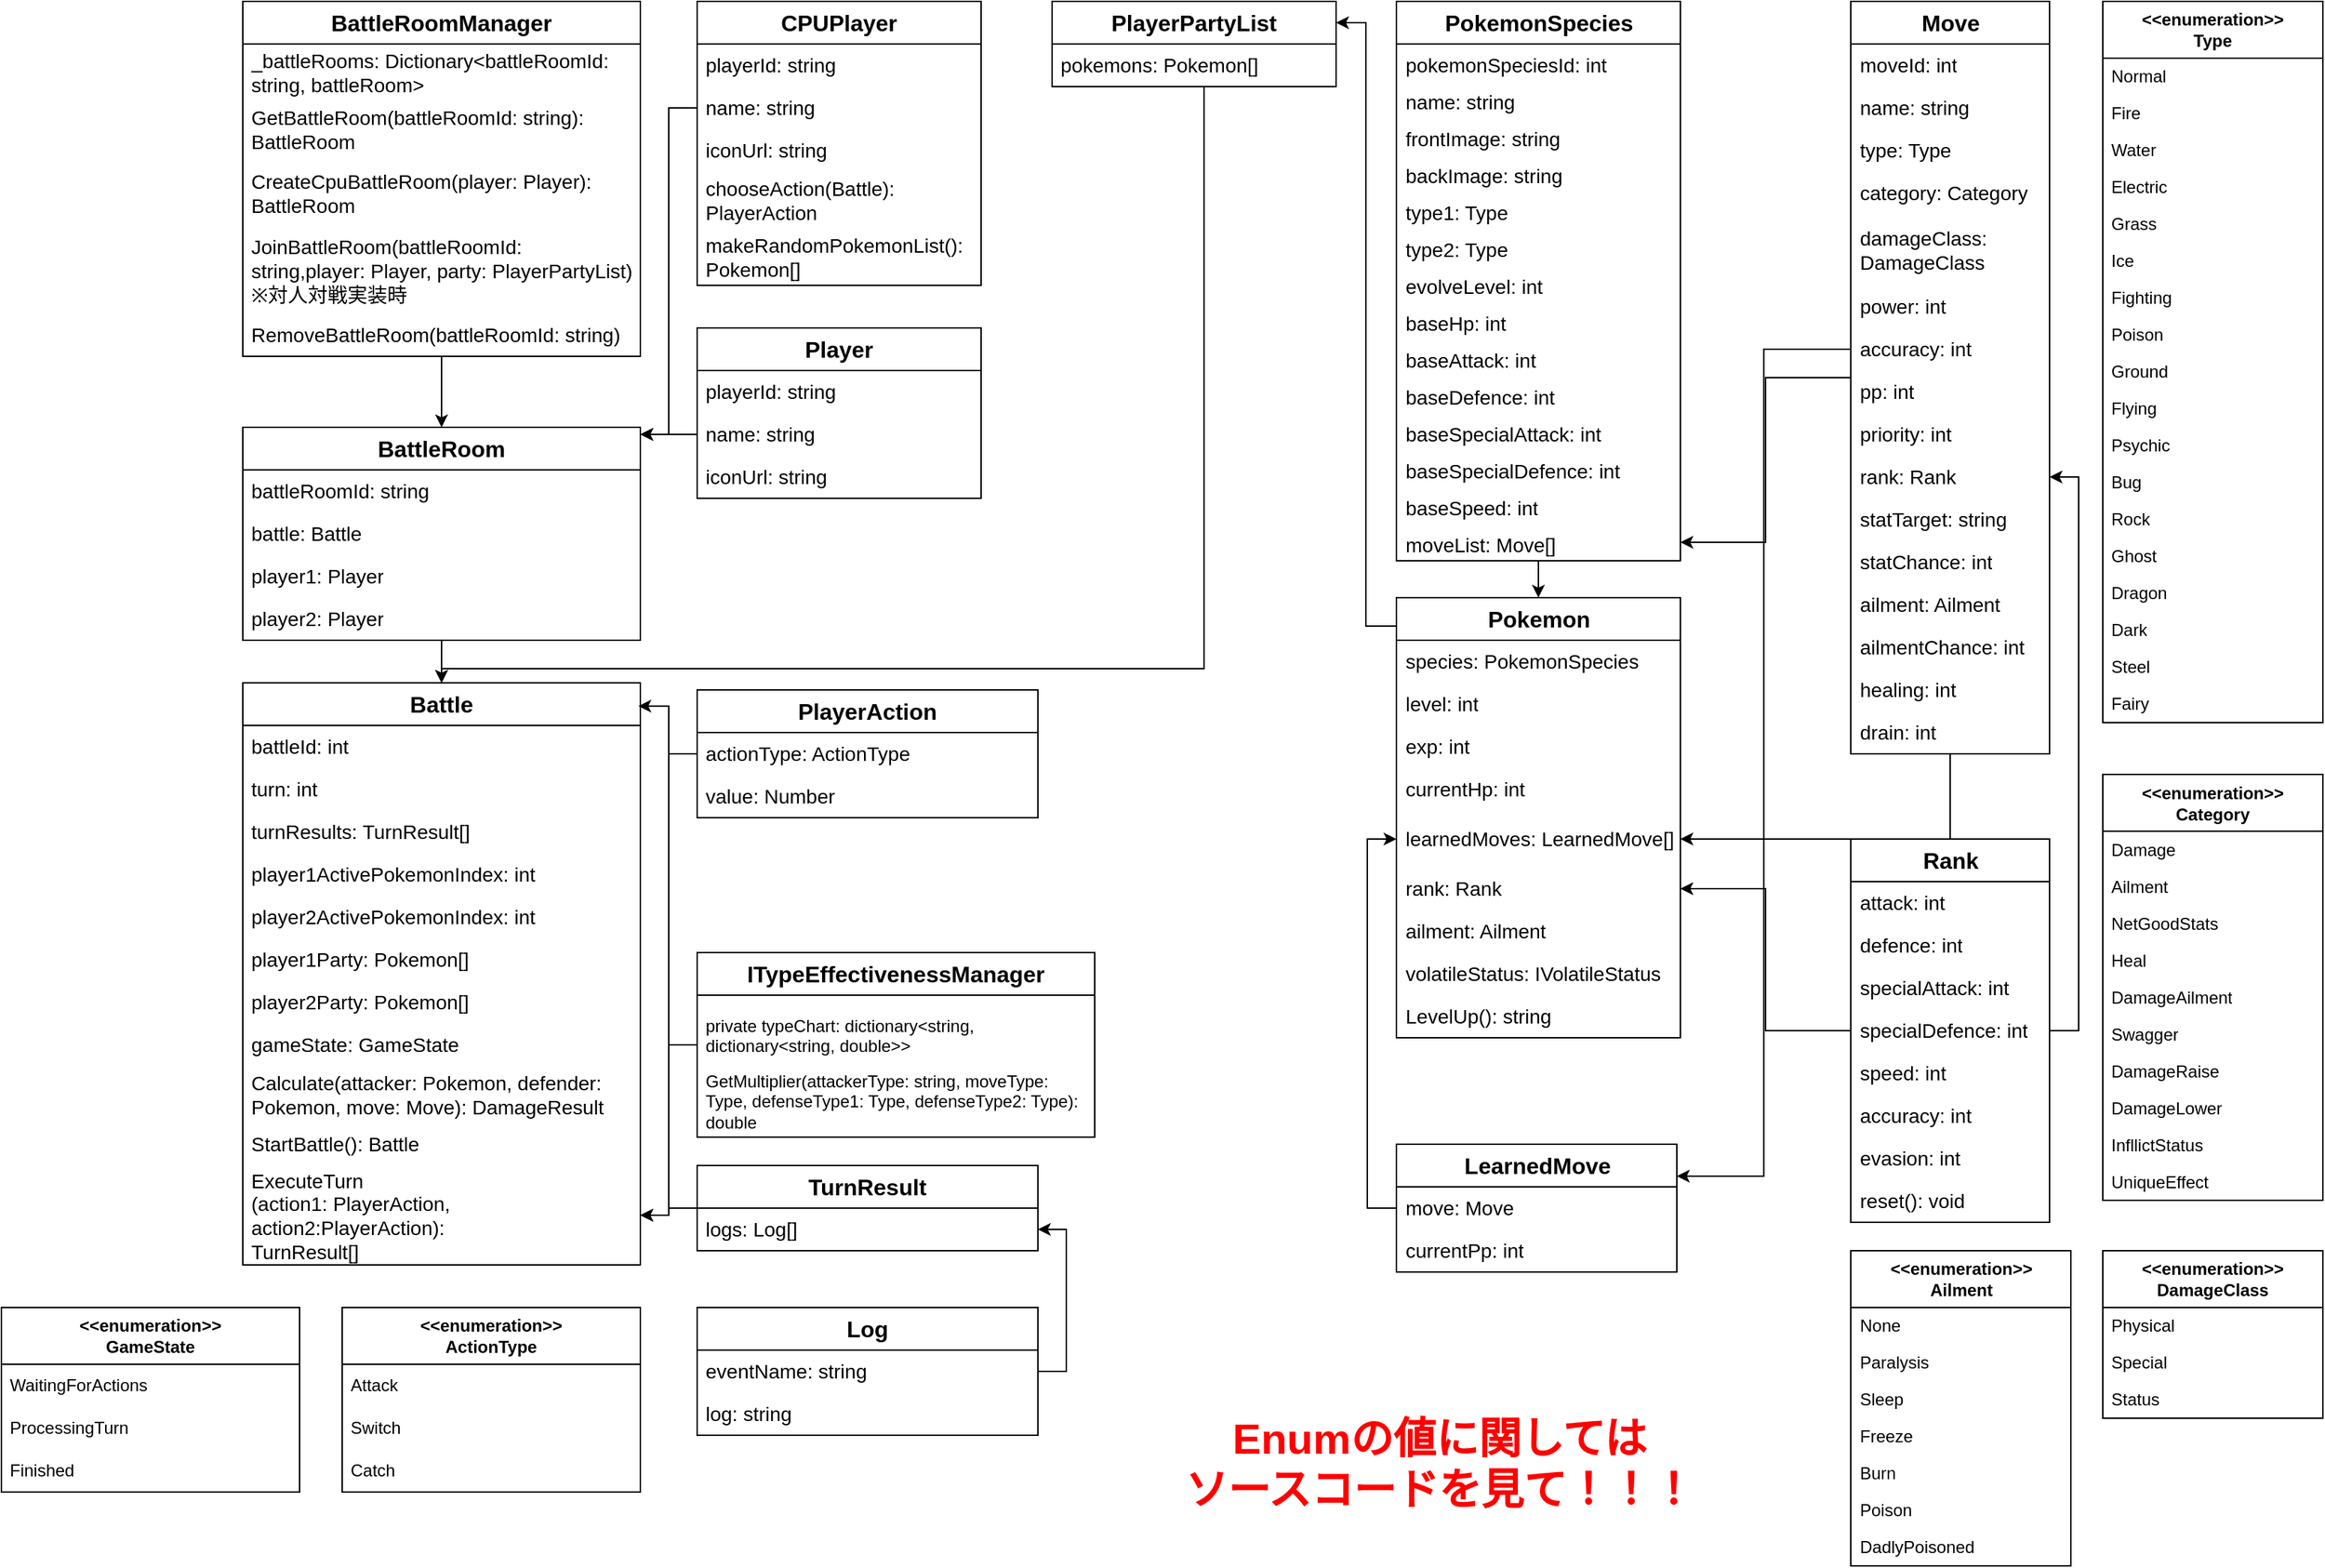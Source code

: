 <mxfile version="26.0.9">
  <diagram id="FBxbDL2dD04_609AdV8D" name="クラス図">
    <mxGraphModel dx="4834" dy="2390" grid="1" gridSize="10" guides="1" tooltips="1" connect="1" arrows="1" fold="1" page="1" pageScale="1" pageWidth="827" pageHeight="1169" math="0" shadow="0">
      <root>
        <mxCell id="0" />
        <mxCell id="1" parent="0" />
        <mxCell id="t3l4bql9mh_NPf--Vk1r-2" style="edgeStyle=orthogonalEdgeStyle;rounded=0;orthogonalLoop=1;jettySize=auto;html=1;entryX=1;entryY=0.25;entryDx=0;entryDy=0;" parent="1" source="g7inzBDVqViljBYKfmBn-1" target="rqF0U0JXJinlh3mOXeUG-25" edge="1">
          <mxGeometry relative="1" as="geometry">
            <Array as="points">
              <mxPoint x="-679" y="480" />
              <mxPoint x="-679" y="55" />
            </Array>
          </mxGeometry>
        </mxCell>
        <mxCell id="g7inzBDVqViljBYKfmBn-1" value="&lt;font style=&quot;font-size: 16px;&quot;&gt;&lt;b&gt;Pokemon&lt;/b&gt;&lt;/font&gt;" style="swimlane;fontStyle=0;childLayout=stackLayout;horizontal=1;startSize=30;horizontalStack=0;resizeParent=1;resizeParentMax=0;resizeLast=0;collapsible=1;marginBottom=0;whiteSpace=wrap;html=1;" parent="1" vertex="1">
          <mxGeometry x="-657.5" y="460" width="200" height="310" as="geometry" />
        </mxCell>
        <mxCell id="g7inzBDVqViljBYKfmBn-2" value="species: PokemonSpecies" style="text;strokeColor=none;fillColor=none;align=left;verticalAlign=middle;spacingLeft=4;spacingRight=4;overflow=hidden;points=[[0,0.5],[1,0.5]];portConstraint=eastwest;rotatable=0;whiteSpace=wrap;html=1;fontSize=14;" parent="g7inzBDVqViljBYKfmBn-1" vertex="1">
          <mxGeometry y="30" width="200" height="30" as="geometry" />
        </mxCell>
        <mxCell id="g7inzBDVqViljBYKfmBn-3" value="level: int" style="text;strokeColor=none;fillColor=none;align=left;verticalAlign=middle;spacingLeft=4;spacingRight=4;overflow=hidden;points=[[0,0.5],[1,0.5]];portConstraint=eastwest;rotatable=0;whiteSpace=wrap;html=1;fontSize=14;" parent="g7inzBDVqViljBYKfmBn-1" vertex="1">
          <mxGeometry y="60" width="200" height="30" as="geometry" />
        </mxCell>
        <mxCell id="g7inzBDVqViljBYKfmBn-4" value="exp: int" style="text;strokeColor=none;fillColor=none;align=left;verticalAlign=middle;spacingLeft=4;spacingRight=4;overflow=hidden;points=[[0,0.5],[1,0.5]];portConstraint=eastwest;rotatable=0;whiteSpace=wrap;html=1;fontSize=14;" parent="g7inzBDVqViljBYKfmBn-1" vertex="1">
          <mxGeometry y="90" width="200" height="30" as="geometry" />
        </mxCell>
        <mxCell id="g7inzBDVqViljBYKfmBn-5" value="currentHp: int" style="text;strokeColor=none;fillColor=none;align=left;verticalAlign=middle;spacingLeft=4;spacingRight=4;overflow=hidden;points=[[0,0.5],[1,0.5]];portConstraint=eastwest;rotatable=0;whiteSpace=wrap;html=1;fontColor=#000000;fontSize=14;" parent="g7inzBDVqViljBYKfmBn-1" vertex="1">
          <mxGeometry y="120" width="200" height="30" as="geometry" />
        </mxCell>
        <mxCell id="g7inzBDVqViljBYKfmBn-6" value="&lt;font&gt;learnedMoves: Learned&lt;/font&gt;&lt;span style=&quot;background-color: transparent; color: light-dark(rgb(0, 0, 0), rgb(237, 237, 237));&quot;&gt;Move[]&lt;/span&gt;" style="text;strokeColor=none;fillColor=none;align=left;verticalAlign=middle;spacingLeft=4;spacingRight=4;overflow=hidden;points=[[0,0.5],[1,0.5]];portConstraint=eastwest;rotatable=0;whiteSpace=wrap;html=1;fontColor=#000000;fontSize=14;" parent="g7inzBDVqViljBYKfmBn-1" vertex="1">
          <mxGeometry y="150" width="200" height="40" as="geometry" />
        </mxCell>
        <mxCell id="g7inzBDVqViljBYKfmBn-7" value="rank: Rank" style="text;strokeColor=none;fillColor=none;align=left;verticalAlign=middle;spacingLeft=4;spacingRight=4;overflow=hidden;points=[[0,0.5],[1,0.5]];portConstraint=eastwest;rotatable=0;whiteSpace=wrap;html=1;fontColor=#000000;fontSize=14;" parent="g7inzBDVqViljBYKfmBn-1" vertex="1">
          <mxGeometry y="190" width="200" height="30" as="geometry" />
        </mxCell>
        <mxCell id="g7inzBDVqViljBYKfmBn-8" value="ailment: Ailment" style="text;strokeColor=none;fillColor=none;align=left;verticalAlign=middle;spacingLeft=4;spacingRight=4;overflow=hidden;points=[[0,0.5],[1,0.5]];portConstraint=eastwest;rotatable=0;whiteSpace=wrap;html=1;fontColor=#000000;fontSize=14;" parent="g7inzBDVqViljBYKfmBn-1" vertex="1">
          <mxGeometry y="220" width="200" height="30" as="geometry" />
        </mxCell>
        <mxCell id="g7inzBDVqViljBYKfmBn-9" value="volatileStatus: IVolatileStatus" style="text;strokeColor=none;fillColor=none;align=left;verticalAlign=middle;spacingLeft=4;spacingRight=4;overflow=hidden;points=[[0,0.5],[1,0.5]];portConstraint=eastwest;rotatable=0;whiteSpace=wrap;html=1;fontColor=#000000;fontSize=14;" parent="g7inzBDVqViljBYKfmBn-1" vertex="1">
          <mxGeometry y="250" width="200" height="30" as="geometry" />
        </mxCell>
        <mxCell id="7gvlHA7_-j9rb1jdb0jk-11" value="LevelUp(): string" style="text;strokeColor=none;fillColor=none;align=left;verticalAlign=middle;spacingLeft=4;spacingRight=4;overflow=hidden;points=[[0,0.5],[1,0.5]];portConstraint=eastwest;rotatable=0;whiteSpace=wrap;html=1;fontColor=#000000;fontSize=14;" parent="g7inzBDVqViljBYKfmBn-1" vertex="1">
          <mxGeometry y="280" width="200" height="30" as="geometry" />
        </mxCell>
        <mxCell id="g7inzBDVqViljBYKfmBn-10" style="edgeStyle=orthogonalEdgeStyle;rounded=0;orthogonalLoop=1;jettySize=auto;html=1;entryX=1;entryY=0.5;entryDx=0;entryDy=0;strokeWidth=1;" parent="1" source="g7inzBDVqViljBYKfmBn-11" target="g7inzBDVqViljBYKfmBn-7" edge="1">
          <mxGeometry relative="1" as="geometry" />
        </mxCell>
        <mxCell id="pCFZowh029ebOX5SULLb-1" style="edgeStyle=orthogonalEdgeStyle;rounded=0;orthogonalLoop=1;jettySize=auto;html=1;entryX=1;entryY=0.5;entryDx=0;entryDy=0;" parent="1" source="g7inzBDVqViljBYKfmBn-11" target="g7inzBDVqViljBYKfmBn-31" edge="1">
          <mxGeometry relative="1" as="geometry">
            <Array as="points">
              <mxPoint x="-177" y="765" />
              <mxPoint x="-177" y="375" />
            </Array>
          </mxGeometry>
        </mxCell>
        <mxCell id="g7inzBDVqViljBYKfmBn-11" value="&lt;font style=&quot;font-size: 16px;&quot;&gt;&lt;b&gt;Rank&lt;/b&gt;&lt;/font&gt;" style="swimlane;fontStyle=0;childLayout=stackLayout;horizontal=1;startSize=30;horizontalStack=0;resizeParent=1;resizeParentMax=0;resizeLast=0;collapsible=1;marginBottom=0;whiteSpace=wrap;html=1;" parent="1" vertex="1">
          <mxGeometry x="-337.5" y="630" width="140" height="270" as="geometry" />
        </mxCell>
        <mxCell id="g7inzBDVqViljBYKfmBn-12" value="attack: int" style="text;strokeColor=none;fillColor=none;align=left;verticalAlign=middle;spacingLeft=4;spacingRight=4;overflow=hidden;points=[[0,0.5],[1,0.5]];portConstraint=eastwest;rotatable=0;whiteSpace=wrap;html=1;fontSize=14;" parent="g7inzBDVqViljBYKfmBn-11" vertex="1">
          <mxGeometry y="30" width="140" height="30" as="geometry" />
        </mxCell>
        <mxCell id="g7inzBDVqViljBYKfmBn-13" value="defence: int" style="text;strokeColor=none;fillColor=none;align=left;verticalAlign=middle;spacingLeft=4;spacingRight=4;overflow=hidden;points=[[0,0.5],[1,0.5]];portConstraint=eastwest;rotatable=0;whiteSpace=wrap;html=1;fontSize=14;" parent="g7inzBDVqViljBYKfmBn-11" vertex="1">
          <mxGeometry y="60" width="140" height="30" as="geometry" />
        </mxCell>
        <mxCell id="g7inzBDVqViljBYKfmBn-14" value="specialAttack: int" style="text;strokeColor=none;fillColor=none;align=left;verticalAlign=middle;spacingLeft=4;spacingRight=4;overflow=hidden;points=[[0,0.5],[1,0.5]];portConstraint=eastwest;rotatable=0;whiteSpace=wrap;html=1;fontSize=14;" parent="g7inzBDVqViljBYKfmBn-11" vertex="1">
          <mxGeometry y="90" width="140" height="30" as="geometry" />
        </mxCell>
        <mxCell id="g7inzBDVqViljBYKfmBn-15" value="specialDefence: int" style="text;strokeColor=none;fillColor=none;align=left;verticalAlign=middle;spacingLeft=4;spacingRight=4;overflow=hidden;points=[[0,0.5],[1,0.5]];portConstraint=eastwest;rotatable=0;whiteSpace=wrap;html=1;fontSize=14;" parent="g7inzBDVqViljBYKfmBn-11" vertex="1">
          <mxGeometry y="120" width="140" height="30" as="geometry" />
        </mxCell>
        <mxCell id="g7inzBDVqViljBYKfmBn-16" value="speed: int" style="text;strokeColor=none;fillColor=none;align=left;verticalAlign=middle;spacingLeft=4;spacingRight=4;overflow=hidden;points=[[0,0.5],[1,0.5]];portConstraint=eastwest;rotatable=0;whiteSpace=wrap;html=1;fontSize=14;" parent="g7inzBDVqViljBYKfmBn-11" vertex="1">
          <mxGeometry y="150" width="140" height="30" as="geometry" />
        </mxCell>
        <mxCell id="g7inzBDVqViljBYKfmBn-17" value="&lt;font style=&quot;color: rgb(0, 0, 0);&quot;&gt;accuracy: int&lt;/font&gt;" style="text;strokeColor=none;fillColor=none;align=left;verticalAlign=middle;spacingLeft=4;spacingRight=4;overflow=hidden;points=[[0,0.5],[1,0.5]];portConstraint=eastwest;rotatable=0;whiteSpace=wrap;html=1;fontSize=14;" parent="g7inzBDVqViljBYKfmBn-11" vertex="1">
          <mxGeometry y="180" width="140" height="30" as="geometry" />
        </mxCell>
        <mxCell id="cy0hPGUHA0jRDgabcgJT-1" value="evasion: int" style="text;strokeColor=none;fillColor=none;align=left;verticalAlign=middle;spacingLeft=4;spacingRight=4;overflow=hidden;points=[[0,0.5],[1,0.5]];portConstraint=eastwest;rotatable=0;whiteSpace=wrap;html=1;fontSize=14;" parent="g7inzBDVqViljBYKfmBn-11" vertex="1">
          <mxGeometry y="210" width="140" height="30" as="geometry" />
        </mxCell>
        <mxCell id="KY66x1oJTfvPrwVoshZr-1" value="reset(): void" style="text;strokeColor=none;fillColor=none;align=left;verticalAlign=middle;spacingLeft=4;spacingRight=4;overflow=hidden;points=[[0,0.5],[1,0.5]];portConstraint=eastwest;rotatable=0;whiteSpace=wrap;html=1;fontSize=14;" parent="g7inzBDVqViljBYKfmBn-11" vertex="1">
          <mxGeometry y="240" width="140" height="30" as="geometry" />
        </mxCell>
        <mxCell id="g7inzBDVqViljBYKfmBn-18" style="edgeStyle=orthogonalEdgeStyle;rounded=0;orthogonalLoop=1;jettySize=auto;html=1;entryX=1;entryY=0.5;entryDx=0;entryDy=0;strokeWidth=1;fontStyle=1" parent="1" source="g7inzBDVqViljBYKfmBn-20" target="g7inzBDVqViljBYKfmBn-53" edge="1">
          <mxGeometry relative="1" as="geometry" />
        </mxCell>
        <mxCell id="g7inzBDVqViljBYKfmBn-19" style="edgeStyle=orthogonalEdgeStyle;rounded=0;orthogonalLoop=1;jettySize=auto;html=1;entryX=1;entryY=0.5;entryDx=0;entryDy=0;strokeWidth=1;" parent="1" source="g7inzBDVqViljBYKfmBn-20" target="g7inzBDVqViljBYKfmBn-6" edge="1">
          <mxGeometry relative="1" as="geometry" />
        </mxCell>
        <mxCell id="g7inzBDVqViljBYKfmBn-20" value="&lt;font style=&quot;font-size: 16px;&quot;&gt;&lt;b&gt;Move&lt;/b&gt;&lt;/font&gt;" style="swimlane;fontStyle=0;childLayout=stackLayout;horizontal=1;startSize=30;horizontalStack=0;resizeParent=1;resizeParentMax=0;resizeLast=0;collapsible=1;marginBottom=0;whiteSpace=wrap;html=1;" parent="1" vertex="1">
          <mxGeometry x="-337.5" y="40" width="140" height="530" as="geometry" />
        </mxCell>
        <mxCell id="g7inzBDVqViljBYKfmBn-21" value="moveId: int" style="text;strokeColor=none;fillColor=none;align=left;verticalAlign=middle;spacingLeft=4;spacingRight=4;overflow=hidden;points=[[0,0.5],[1,0.5]];portConstraint=eastwest;rotatable=0;whiteSpace=wrap;html=1;fontSize=14;fontColor=#000000;" parent="g7inzBDVqViljBYKfmBn-20" vertex="1">
          <mxGeometry y="30" width="140" height="30" as="geometry" />
        </mxCell>
        <mxCell id="g7inzBDVqViljBYKfmBn-23" value="name: string" style="text;strokeColor=none;fillColor=none;align=left;verticalAlign=middle;spacingLeft=4;spacingRight=4;overflow=hidden;points=[[0,0.5],[1,0.5]];portConstraint=eastwest;rotatable=0;whiteSpace=wrap;html=1;fontSize=14;fontColor=#000000;" parent="g7inzBDVqViljBYKfmBn-20" vertex="1">
          <mxGeometry y="60" width="140" height="30" as="geometry" />
        </mxCell>
        <mxCell id="g7inzBDVqViljBYKfmBn-24" value="type: Type" style="text;strokeColor=none;fillColor=none;align=left;verticalAlign=middle;spacingLeft=4;spacingRight=4;overflow=hidden;points=[[0,0.5],[1,0.5]];portConstraint=eastwest;rotatable=0;whiteSpace=wrap;html=1;fontSize=14;fontColor=#000000;" parent="g7inzBDVqViljBYKfmBn-20" vertex="1">
          <mxGeometry y="90" width="140" height="30" as="geometry" />
        </mxCell>
        <mxCell id="g7inzBDVqViljBYKfmBn-22" value="&lt;font style=&quot;&quot;&gt;category: Category&lt;/font&gt;" style="text;strokeColor=none;fillColor=none;align=left;verticalAlign=middle;spacingLeft=4;spacingRight=4;overflow=hidden;points=[[0,0.5],[1,0.5]];portConstraint=eastwest;rotatable=0;whiteSpace=wrap;html=1;fontSize=14;fontColor=#000000;" parent="g7inzBDVqViljBYKfmBn-20" vertex="1">
          <mxGeometry y="120" width="140" height="30" as="geometry" />
        </mxCell>
        <mxCell id="g7inzBDVqViljBYKfmBn-25" value="&lt;font style=&quot;&quot;&gt;damageClass: DamageClass&lt;/font&gt;" style="text;strokeColor=none;fillColor=none;align=left;verticalAlign=middle;spacingLeft=4;spacingRight=4;overflow=hidden;points=[[0,0.5],[1,0.5]];portConstraint=eastwest;rotatable=0;whiteSpace=wrap;html=1;fontSize=14;fontColor=#000000;" parent="g7inzBDVqViljBYKfmBn-20" vertex="1">
          <mxGeometry y="150" width="140" height="50" as="geometry" />
        </mxCell>
        <mxCell id="g7inzBDVqViljBYKfmBn-26" value="power: int" style="text;strokeColor=none;fillColor=none;align=left;verticalAlign=middle;spacingLeft=4;spacingRight=4;overflow=hidden;points=[[0,0.5],[1,0.5]];portConstraint=eastwest;rotatable=0;whiteSpace=wrap;html=1;fontSize=14;fontColor=#000000;" parent="g7inzBDVqViljBYKfmBn-20" vertex="1">
          <mxGeometry y="200" width="140" height="30" as="geometry" />
        </mxCell>
        <mxCell id="g7inzBDVqViljBYKfmBn-28" value="&lt;font style=&quot;&quot;&gt;accuracy: int&lt;/font&gt;" style="text;strokeColor=none;fillColor=none;align=left;verticalAlign=middle;spacingLeft=4;spacingRight=4;overflow=hidden;points=[[0,0.5],[1,0.5]];portConstraint=eastwest;rotatable=0;whiteSpace=wrap;html=1;fontSize=14;fontColor=#000000;" parent="g7inzBDVqViljBYKfmBn-20" vertex="1">
          <mxGeometry y="230" width="140" height="30" as="geometry" />
        </mxCell>
        <mxCell id="g7inzBDVqViljBYKfmBn-27" value="pp: int" style="text;strokeColor=none;fillColor=none;align=left;verticalAlign=middle;spacingLeft=4;spacingRight=4;overflow=hidden;points=[[0,0.5],[1,0.5]];portConstraint=eastwest;rotatable=0;whiteSpace=wrap;html=1;fontSize=14;fontColor=#000000;" parent="g7inzBDVqViljBYKfmBn-20" vertex="1">
          <mxGeometry y="260" width="140" height="30" as="geometry" />
        </mxCell>
        <mxCell id="g7inzBDVqViljBYKfmBn-29" value="&lt;font style=&quot;&quot;&gt;priority: int&lt;/font&gt;" style="text;strokeColor=none;fillColor=none;align=left;verticalAlign=middle;spacingLeft=4;spacingRight=4;overflow=hidden;points=[[0,0.5],[1,0.5]];portConstraint=eastwest;rotatable=0;whiteSpace=wrap;html=1;fontSize=14;fontColor=#000000;" parent="g7inzBDVqViljBYKfmBn-20" vertex="1">
          <mxGeometry y="290" width="140" height="30" as="geometry" />
        </mxCell>
        <mxCell id="g7inzBDVqViljBYKfmBn-31" value="&lt;span style=&quot;background-color: transparent;&quot;&gt;rank: Rank&amp;nbsp;&lt;/span&gt;" style="text;strokeColor=none;fillColor=none;align=left;verticalAlign=middle;spacingLeft=4;spacingRight=4;overflow=hidden;points=[[0,0.5],[1,0.5]];portConstraint=eastwest;rotatable=0;whiteSpace=wrap;html=1;fontSize=14;fontColor=#000000;" parent="g7inzBDVqViljBYKfmBn-20" vertex="1">
          <mxGeometry y="320" width="140" height="30" as="geometry" />
        </mxCell>
        <mxCell id="g7inzBDVqViljBYKfmBn-32" value="&lt;font style=&quot;&quot;&gt;statTarget: string&lt;/font&gt;" style="text;strokeColor=none;fillColor=none;align=left;verticalAlign=middle;spacingLeft=4;spacingRight=4;overflow=hidden;points=[[0,0.5],[1,0.5]];portConstraint=eastwest;rotatable=0;whiteSpace=wrap;html=1;fontSize=14;fontColor=#000000;" parent="g7inzBDVqViljBYKfmBn-20" vertex="1">
          <mxGeometry y="350" width="140" height="30" as="geometry" />
        </mxCell>
        <mxCell id="g7inzBDVqViljBYKfmBn-33" value="&lt;font style=&quot;&quot;&gt;statChance: int&lt;/font&gt;" style="text;strokeColor=none;fillColor=none;align=left;verticalAlign=middle;spacingLeft=4;spacingRight=4;overflow=hidden;points=[[0,0.5],[1,0.5]];portConstraint=eastwest;rotatable=0;whiteSpace=wrap;html=1;fontSize=14;fontColor=#000000;" parent="g7inzBDVqViljBYKfmBn-20" vertex="1">
          <mxGeometry y="380" width="140" height="30" as="geometry" />
        </mxCell>
        <mxCell id="g7inzBDVqViljBYKfmBn-34" value="&lt;font style=&quot;&quot;&gt;ailment: Ailment&lt;/font&gt;" style="text;strokeColor=none;fillColor=none;align=left;verticalAlign=middle;spacingLeft=4;spacingRight=4;overflow=hidden;points=[[0,0.5],[1,0.5]];portConstraint=eastwest;rotatable=0;whiteSpace=wrap;html=1;fontSize=14;fontColor=#000000;" parent="g7inzBDVqViljBYKfmBn-20" vertex="1">
          <mxGeometry y="410" width="140" height="30" as="geometry" />
        </mxCell>
        <mxCell id="g7inzBDVqViljBYKfmBn-35" value="ailmentChance: int" style="text;strokeColor=none;fillColor=none;align=left;verticalAlign=middle;spacingLeft=4;spacingRight=4;overflow=hidden;points=[[0,0.5],[1,0.5]];portConstraint=eastwest;rotatable=0;whiteSpace=wrap;html=1;fontSize=14;fontColor=#000000;" parent="g7inzBDVqViljBYKfmBn-20" vertex="1">
          <mxGeometry y="440" width="140" height="30" as="geometry" />
        </mxCell>
        <mxCell id="g7inzBDVqViljBYKfmBn-36" value="&lt;font style=&quot;&quot;&gt;healing: int&lt;/font&gt;" style="text;strokeColor=none;fillColor=none;align=left;verticalAlign=middle;spacingLeft=4;spacingRight=4;overflow=hidden;points=[[0,0.5],[1,0.5]];portConstraint=eastwest;rotatable=0;whiteSpace=wrap;html=1;fontSize=14;fontColor=#000000;" parent="g7inzBDVqViljBYKfmBn-20" vertex="1">
          <mxGeometry y="470" width="140" height="30" as="geometry" />
        </mxCell>
        <mxCell id="g7inzBDVqViljBYKfmBn-37" value="&lt;font style=&quot;&quot;&gt;drain: int&lt;/font&gt;" style="text;strokeColor=none;fillColor=none;align=left;verticalAlign=middle;spacingLeft=4;spacingRight=4;overflow=hidden;points=[[0,0.5],[1,0.5]];portConstraint=eastwest;rotatable=0;whiteSpace=wrap;html=1;fontSize=14;fontColor=#000000;" parent="g7inzBDVqViljBYKfmBn-20" vertex="1">
          <mxGeometry y="500" width="140" height="30" as="geometry" />
        </mxCell>
        <mxCell id="g7inzBDVqViljBYKfmBn-38" style="edgeStyle=orthogonalEdgeStyle;rounded=0;orthogonalLoop=1;jettySize=auto;html=1;entryX=0.5;entryY=0;entryDx=0;entryDy=0;" parent="1" source="g7inzBDVqViljBYKfmBn-39" target="g7inzBDVqViljBYKfmBn-1" edge="1">
          <mxGeometry relative="1" as="geometry" />
        </mxCell>
        <mxCell id="g7inzBDVqViljBYKfmBn-39" value="&lt;b&gt;&lt;font style=&quot;font-size: 16px;&quot;&gt;PokemonSpecies&lt;/font&gt;&lt;/b&gt;" style="swimlane;fontStyle=0;childLayout=stackLayout;horizontal=1;startSize=30;horizontalStack=0;resizeParent=1;resizeParentMax=0;resizeLast=0;collapsible=1;marginBottom=0;whiteSpace=wrap;html=1;" parent="1" vertex="1">
          <mxGeometry x="-657.5" y="40" width="200" height="394" as="geometry" />
        </mxCell>
        <mxCell id="g7inzBDVqViljBYKfmBn-40" value="pokemonSpeciesId: int" style="text;strokeColor=none;fillColor=none;align=left;verticalAlign=top;spacingLeft=4;spacingRight=4;overflow=hidden;rotatable=0;points=[[0,0.5],[1,0.5]];portConstraint=eastwest;whiteSpace=wrap;html=1;fontSize=14;" parent="g7inzBDVqViljBYKfmBn-39" vertex="1">
          <mxGeometry y="30" width="200" height="26" as="geometry" />
        </mxCell>
        <mxCell id="g7inzBDVqViljBYKfmBn-41" value="name: string" style="text;strokeColor=none;fillColor=none;align=left;verticalAlign=top;spacingLeft=4;spacingRight=4;overflow=hidden;rotatable=0;points=[[0,0.5],[1,0.5]];portConstraint=eastwest;whiteSpace=wrap;html=1;fontSize=14;" parent="g7inzBDVqViljBYKfmBn-39" vertex="1">
          <mxGeometry y="56" width="200" height="26" as="geometry" />
        </mxCell>
        <mxCell id="g7inzBDVqViljBYKfmBn-42" value="frontImage: string" style="text;strokeColor=none;fillColor=none;align=left;verticalAlign=top;spacingLeft=4;spacingRight=4;overflow=hidden;rotatable=0;points=[[0,0.5],[1,0.5]];portConstraint=eastwest;whiteSpace=wrap;html=1;fontSize=14;" parent="g7inzBDVqViljBYKfmBn-39" vertex="1">
          <mxGeometry y="82" width="200" height="26" as="geometry" />
        </mxCell>
        <mxCell id="g7inzBDVqViljBYKfmBn-43" value="backImage: string" style="text;strokeColor=none;fillColor=none;align=left;verticalAlign=top;spacingLeft=4;spacingRight=4;overflow=hidden;rotatable=0;points=[[0,0.5],[1,0.5]];portConstraint=eastwest;whiteSpace=wrap;html=1;fontSize=14;" parent="g7inzBDVqViljBYKfmBn-39" vertex="1">
          <mxGeometry y="108" width="200" height="26" as="geometry" />
        </mxCell>
        <mxCell id="g7inzBDVqViljBYKfmBn-44" value="type1: Type" style="text;strokeColor=none;fillColor=none;align=left;verticalAlign=top;spacingLeft=4;spacingRight=4;overflow=hidden;rotatable=0;points=[[0,0.5],[1,0.5]];portConstraint=eastwest;whiteSpace=wrap;html=1;fontSize=14;" parent="g7inzBDVqViljBYKfmBn-39" vertex="1">
          <mxGeometry y="134" width="200" height="26" as="geometry" />
        </mxCell>
        <mxCell id="g7inzBDVqViljBYKfmBn-45" value="type2: Type" style="text;strokeColor=none;fillColor=none;align=left;verticalAlign=top;spacingLeft=4;spacingRight=4;overflow=hidden;rotatable=0;points=[[0,0.5],[1,0.5]];portConstraint=eastwest;whiteSpace=wrap;html=1;fontSize=14;" parent="g7inzBDVqViljBYKfmBn-39" vertex="1">
          <mxGeometry y="160" width="200" height="26" as="geometry" />
        </mxCell>
        <mxCell id="g7inzBDVqViljBYKfmBn-46" value="evolveLevel: int" style="text;strokeColor=none;fillColor=none;align=left;verticalAlign=top;spacingLeft=4;spacingRight=4;overflow=hidden;rotatable=0;points=[[0,0.5],[1,0.5]];portConstraint=eastwest;whiteSpace=wrap;html=1;fontSize=14;" parent="g7inzBDVqViljBYKfmBn-39" vertex="1">
          <mxGeometry y="186" width="200" height="26" as="geometry" />
        </mxCell>
        <mxCell id="g7inzBDVqViljBYKfmBn-47" value="baseHp: int" style="text;strokeColor=none;fillColor=none;align=left;verticalAlign=top;spacingLeft=4;spacingRight=4;overflow=hidden;rotatable=0;points=[[0,0.5],[1,0.5]];portConstraint=eastwest;whiteSpace=wrap;html=1;fontSize=14;" parent="g7inzBDVqViljBYKfmBn-39" vertex="1">
          <mxGeometry y="212" width="200" height="26" as="geometry" />
        </mxCell>
        <mxCell id="g7inzBDVqViljBYKfmBn-48" value="baseAttack: int" style="text;strokeColor=none;fillColor=none;align=left;verticalAlign=top;spacingLeft=4;spacingRight=4;overflow=hidden;rotatable=0;points=[[0,0.5],[1,0.5]];portConstraint=eastwest;whiteSpace=wrap;html=1;fontSize=14;" parent="g7inzBDVqViljBYKfmBn-39" vertex="1">
          <mxGeometry y="238" width="200" height="26" as="geometry" />
        </mxCell>
        <mxCell id="g7inzBDVqViljBYKfmBn-49" value="baseDefence: int" style="text;strokeColor=none;fillColor=none;align=left;verticalAlign=top;spacingLeft=4;spacingRight=4;overflow=hidden;rotatable=0;points=[[0,0.5],[1,0.5]];portConstraint=eastwest;whiteSpace=wrap;html=1;fontSize=14;" parent="g7inzBDVqViljBYKfmBn-39" vertex="1">
          <mxGeometry y="264" width="200" height="26" as="geometry" />
        </mxCell>
        <mxCell id="g7inzBDVqViljBYKfmBn-50" value="baseSpecialAttack: int" style="text;strokeColor=none;fillColor=none;align=left;verticalAlign=top;spacingLeft=4;spacingRight=4;overflow=hidden;rotatable=0;points=[[0,0.5],[1,0.5]];portConstraint=eastwest;whiteSpace=wrap;html=1;fontSize=14;" parent="g7inzBDVqViljBYKfmBn-39" vertex="1">
          <mxGeometry y="290" width="200" height="26" as="geometry" />
        </mxCell>
        <mxCell id="g7inzBDVqViljBYKfmBn-51" value="baseSpecialDefence: int" style="text;strokeColor=none;fillColor=none;align=left;verticalAlign=top;spacingLeft=4;spacingRight=4;overflow=hidden;rotatable=0;points=[[0,0.5],[1,0.5]];portConstraint=eastwest;whiteSpace=wrap;html=1;fontSize=14;" parent="g7inzBDVqViljBYKfmBn-39" vertex="1">
          <mxGeometry y="316" width="200" height="26" as="geometry" />
        </mxCell>
        <mxCell id="g7inzBDVqViljBYKfmBn-52" value="baseSpeed: int" style="text;strokeColor=none;fillColor=none;align=left;verticalAlign=top;spacingLeft=4;spacingRight=4;overflow=hidden;rotatable=0;points=[[0,0.5],[1,0.5]];portConstraint=eastwest;whiteSpace=wrap;html=1;fontSize=14;" parent="g7inzBDVqViljBYKfmBn-39" vertex="1">
          <mxGeometry y="342" width="200" height="26" as="geometry" />
        </mxCell>
        <mxCell id="g7inzBDVqViljBYKfmBn-53" value="moveList: Move[]" style="text;strokeColor=none;fillColor=none;align=left;verticalAlign=top;spacingLeft=4;spacingRight=4;overflow=hidden;rotatable=0;points=[[0,0.5],[1,0.5]];portConstraint=eastwest;whiteSpace=wrap;html=1;fontSize=14;" parent="g7inzBDVqViljBYKfmBn-39" vertex="1">
          <mxGeometry y="368" width="200" height="26" as="geometry" />
        </mxCell>
        <mxCell id="p8-laX_JFOjIGsuRy2-T-8" style="edgeStyle=orthogonalEdgeStyle;rounded=0;orthogonalLoop=1;jettySize=auto;html=1;" parent="1" source="ngdDBrcjBEBj-V9wsLfi-1" target="ngdDBrcjBEBj-V9wsLfi-11" edge="1">
          <mxGeometry relative="1" as="geometry" />
        </mxCell>
        <mxCell id="ngdDBrcjBEBj-V9wsLfi-1" value="&lt;span style=&quot;font-size: 16px;&quot;&gt;&lt;b&gt;BattleRoom&lt;/b&gt;&lt;/span&gt;" style="swimlane;fontStyle=0;childLayout=stackLayout;horizontal=1;startSize=30;horizontalStack=0;resizeParent=1;resizeParentMax=0;resizeLast=0;collapsible=1;marginBottom=0;whiteSpace=wrap;html=1;" parent="1" vertex="1">
          <mxGeometry x="-1470" y="340" width="280" height="150" as="geometry" />
        </mxCell>
        <mxCell id="ngdDBrcjBEBj-V9wsLfi-2" value="battleRoomId: string" style="text;strokeColor=none;fillColor=none;align=left;verticalAlign=middle;spacingLeft=4;spacingRight=4;overflow=hidden;points=[[0,0.5],[1,0.5]];portConstraint=eastwest;rotatable=0;whiteSpace=wrap;html=1;fontSize=14;" parent="ngdDBrcjBEBj-V9wsLfi-1" vertex="1">
          <mxGeometry y="30" width="280" height="30" as="geometry" />
        </mxCell>
        <mxCell id="ngdDBrcjBEBj-V9wsLfi-4" value="battle: Battle" style="text;strokeColor=none;fillColor=none;align=left;verticalAlign=middle;spacingLeft=4;spacingRight=4;overflow=hidden;points=[[0,0.5],[1,0.5]];portConstraint=eastwest;rotatable=0;whiteSpace=wrap;html=1;fontSize=14;" parent="ngdDBrcjBEBj-V9wsLfi-1" vertex="1">
          <mxGeometry y="60" width="280" height="30" as="geometry" />
        </mxCell>
        <mxCell id="7gvlHA7_-j9rb1jdb0jk-2" value="player1: Player" style="text;strokeColor=none;fillColor=none;align=left;verticalAlign=middle;spacingLeft=4;spacingRight=4;overflow=hidden;points=[[0,0.5],[1,0.5]];portConstraint=eastwest;rotatable=0;whiteSpace=wrap;html=1;fontSize=14;" parent="ngdDBrcjBEBj-V9wsLfi-1" vertex="1">
          <mxGeometry y="90" width="280" height="30" as="geometry" />
        </mxCell>
        <mxCell id="7gvlHA7_-j9rb1jdb0jk-1" value="player2: Player" style="text;strokeColor=none;fillColor=none;align=left;verticalAlign=middle;spacingLeft=4;spacingRight=4;overflow=hidden;points=[[0,0.5],[1,0.5]];portConstraint=eastwest;rotatable=0;whiteSpace=wrap;html=1;fontSize=14;" parent="ngdDBrcjBEBj-V9wsLfi-1" vertex="1">
          <mxGeometry y="120" width="280" height="30" as="geometry" />
        </mxCell>
        <mxCell id="ngdDBrcjBEBj-V9wsLfi-6" style="edgeStyle=orthogonalEdgeStyle;rounded=0;orthogonalLoop=1;jettySize=auto;html=1;strokeWidth=1;" parent="1" source="ngdDBrcjBEBj-V9wsLfi-7" edge="1">
          <mxGeometry relative="1" as="geometry">
            <Array as="points">
              <mxPoint x="-1180" y="345" />
              <mxPoint x="-1180" y="345" />
            </Array>
            <mxPoint x="-1190" y="345" as="targetPoint" />
          </mxGeometry>
        </mxCell>
        <mxCell id="ngdDBrcjBEBj-V9wsLfi-7" value="&lt;b&gt;&lt;font style=&quot;font-size: 16px;&quot;&gt;Player&lt;/font&gt;&lt;/b&gt;" style="swimlane;fontStyle=0;childLayout=stackLayout;horizontal=1;startSize=30;horizontalStack=0;resizeParent=1;resizeParentMax=0;resizeLast=0;collapsible=1;marginBottom=0;whiteSpace=wrap;html=1;" parent="1" vertex="1">
          <mxGeometry x="-1150" y="270" width="200" height="120" as="geometry" />
        </mxCell>
        <mxCell id="ngdDBrcjBEBj-V9wsLfi-8" value="playerId: string" style="text;strokeColor=none;fillColor=none;align=left;verticalAlign=middle;spacingLeft=4;spacingRight=4;overflow=hidden;points=[[0,0.5],[1,0.5]];portConstraint=eastwest;rotatable=0;whiteSpace=wrap;html=1;fontSize=14;" parent="ngdDBrcjBEBj-V9wsLfi-7" vertex="1">
          <mxGeometry y="30" width="200" height="30" as="geometry" />
        </mxCell>
        <mxCell id="ngdDBrcjBEBj-V9wsLfi-9" value="name: string" style="text;strokeColor=none;fillColor=none;align=left;verticalAlign=middle;spacingLeft=4;spacingRight=4;overflow=hidden;points=[[0,0.5],[1,0.5]];portConstraint=eastwest;rotatable=0;whiteSpace=wrap;html=1;fontSize=14;" parent="ngdDBrcjBEBj-V9wsLfi-7" vertex="1">
          <mxGeometry y="60" width="200" height="30" as="geometry" />
        </mxCell>
        <mxCell id="ngdDBrcjBEBj-V9wsLfi-10" value="iconUrl: string" style="text;strokeColor=none;fillColor=none;align=left;verticalAlign=middle;spacingLeft=4;spacingRight=4;overflow=hidden;points=[[0,0.5],[1,0.5]];portConstraint=eastwest;rotatable=0;whiteSpace=wrap;html=1;fontSize=14;" parent="ngdDBrcjBEBj-V9wsLfi-7" vertex="1">
          <mxGeometry y="90" width="200" height="30" as="geometry" />
        </mxCell>
        <mxCell id="ngdDBrcjBEBj-V9wsLfi-11" value="&lt;span style=&quot;font-size: 16px;&quot;&gt;&lt;b&gt;Battle&lt;/b&gt;&lt;/span&gt;" style="swimlane;fontStyle=0;childLayout=stackLayout;horizontal=1;startSize=30;horizontalStack=0;resizeParent=1;resizeParentMax=0;resizeLast=0;collapsible=1;marginBottom=0;whiteSpace=wrap;html=1;" parent="1" vertex="1">
          <mxGeometry x="-1470" y="520" width="280" height="410" as="geometry" />
        </mxCell>
        <mxCell id="JHCbbgaCFbOg-EiPxYSp-1" value="battleId: int" style="text;strokeColor=none;fillColor=none;align=left;verticalAlign=middle;spacingLeft=4;spacingRight=4;overflow=hidden;points=[[0,0.5],[1,0.5]];portConstraint=eastwest;rotatable=0;whiteSpace=wrap;html=1;fontSize=14;" parent="ngdDBrcjBEBj-V9wsLfi-11" vertex="1">
          <mxGeometry y="30" width="280" height="30" as="geometry" />
        </mxCell>
        <mxCell id="ngdDBrcjBEBj-V9wsLfi-12" value="turn: int" style="text;strokeColor=none;fillColor=none;align=left;verticalAlign=middle;spacingLeft=4;spacingRight=4;overflow=hidden;points=[[0,0.5],[1,0.5]];portConstraint=eastwest;rotatable=0;whiteSpace=wrap;html=1;fontSize=14;" parent="ngdDBrcjBEBj-V9wsLfi-11" vertex="1">
          <mxGeometry y="60" width="280" height="30" as="geometry" />
        </mxCell>
        <mxCell id="IJuzCfGZN-B4_62vZ4wd-19" value="turnResults: TurnResult[]" style="text;strokeColor=none;fillColor=none;align=left;verticalAlign=middle;spacingLeft=4;spacingRight=4;overflow=hidden;points=[[0,0.5],[1,0.5]];portConstraint=eastwest;rotatable=0;whiteSpace=wrap;html=1;fontSize=14;" parent="ngdDBrcjBEBj-V9wsLfi-11" vertex="1">
          <mxGeometry y="90" width="280" height="30" as="geometry" />
        </mxCell>
        <mxCell id="ngdDBrcjBEBj-V9wsLfi-13" value="player1ActivePokemonIndex: int" style="text;strokeColor=none;fillColor=none;align=left;verticalAlign=middle;spacingLeft=4;spacingRight=4;overflow=hidden;points=[[0,0.5],[1,0.5]];portConstraint=eastwest;rotatable=0;whiteSpace=wrap;html=1;fontSize=14;" parent="ngdDBrcjBEBj-V9wsLfi-11" vertex="1">
          <mxGeometry y="120" width="280" height="30" as="geometry" />
        </mxCell>
        <mxCell id="ngdDBrcjBEBj-V9wsLfi-14" value="player2ActivePokemonIndex: int" style="text;strokeColor=none;fillColor=none;align=left;verticalAlign=middle;spacingLeft=4;spacingRight=4;overflow=hidden;points=[[0,0.5],[1,0.5]];portConstraint=eastwest;rotatable=0;whiteSpace=wrap;html=1;fontSize=14;" parent="ngdDBrcjBEBj-V9wsLfi-11" vertex="1">
          <mxGeometry y="150" width="280" height="30" as="geometry" />
        </mxCell>
        <mxCell id="ngdDBrcjBEBj-V9wsLfi-15" value="player1Party: Pokemon[]" style="text;strokeColor=none;fillColor=none;align=left;verticalAlign=middle;spacingLeft=4;spacingRight=4;overflow=hidden;points=[[0,0.5],[1,0.5]];portConstraint=eastwest;rotatable=0;whiteSpace=wrap;html=1;fontSize=14;" parent="ngdDBrcjBEBj-V9wsLfi-11" vertex="1">
          <mxGeometry y="180" width="280" height="30" as="geometry" />
        </mxCell>
        <mxCell id="ngdDBrcjBEBj-V9wsLfi-16" value="player2Party: Pokemon[]" style="text;strokeColor=none;fillColor=none;align=left;verticalAlign=middle;spacingLeft=4;spacingRight=4;overflow=hidden;points=[[0,0.5],[1,0.5]];portConstraint=eastwest;rotatable=0;whiteSpace=wrap;html=1;fontSize=14;" parent="ngdDBrcjBEBj-V9wsLfi-11" vertex="1">
          <mxGeometry y="210" width="280" height="30" as="geometry" />
        </mxCell>
        <mxCell id="ngdDBrcjBEBj-V9wsLfi-17" value="&lt;font face=&quot;Helvetica&quot;&gt;gameState: GameState&lt;/font&gt;" style="text;strokeColor=none;fillColor=none;align=left;verticalAlign=middle;spacingLeft=4;spacingRight=4;overflow=hidden;points=[[0,0.5],[1,0.5]];portConstraint=eastwest;rotatable=0;whiteSpace=wrap;html=1;fontSize=14;" parent="ngdDBrcjBEBj-V9wsLfi-11" vertex="1">
          <mxGeometry y="240" width="280" height="30" as="geometry" />
        </mxCell>
        <mxCell id="p8-laX_JFOjIGsuRy2-T-11" value="&lt;font&gt;Calculate(attacker: Pokemon, defender: Pokemon, move: Move): DamageResult&lt;/font&gt;" style="text;strokeColor=none;fillColor=none;align=left;verticalAlign=middle;spacingLeft=4;spacingRight=4;overflow=hidden;points=[[0,0.5],[1,0.5]];portConstraint=eastwest;rotatable=0;whiteSpace=wrap;html=1;fontSize=14;" parent="ngdDBrcjBEBj-V9wsLfi-11" vertex="1">
          <mxGeometry y="270" width="280" height="40" as="geometry" />
        </mxCell>
        <mxCell id="p8-laX_JFOjIGsuRy2-T-3" value="StartBattle(): Battle" style="text;strokeColor=none;fillColor=none;align=left;verticalAlign=middle;spacingLeft=4;spacingRight=4;overflow=hidden;points=[[0,0.5],[1,0.5]];portConstraint=eastwest;rotatable=0;whiteSpace=wrap;html=1;fontSize=14;" parent="ngdDBrcjBEBj-V9wsLfi-11" vertex="1">
          <mxGeometry y="310" width="280" height="30" as="geometry" />
        </mxCell>
        <mxCell id="ngdDBrcjBEBj-V9wsLfi-19" value="ExecuteTurn&lt;div&gt;(action1: PlayerAction,&lt;/div&gt;&lt;div&gt;action2:PlayerAction&lt;span style=&quot;background-color: transparent; color: light-dark(rgb(0, 0, 0), rgb(255, 255, 255));&quot;&gt;):&lt;/span&gt;&lt;/div&gt;&lt;div&gt;&lt;span style=&quot;background-color: transparent; color: light-dark(rgb(0, 0, 0), rgb(255, 255, 255));&quot;&gt;TurnResult[]&lt;/span&gt;&lt;/div&gt;" style="text;strokeColor=none;fillColor=none;align=left;verticalAlign=middle;spacingLeft=4;spacingRight=4;overflow=hidden;points=[[0,0.5],[1,0.5]];portConstraint=eastwest;rotatable=0;whiteSpace=wrap;html=1;fontSize=14;" parent="ngdDBrcjBEBj-V9wsLfi-11" vertex="1">
          <mxGeometry y="340" width="280" height="70" as="geometry" />
        </mxCell>
        <mxCell id="ngdDBrcjBEBj-V9wsLfi-21" value="&lt;font style=&quot;font-size: 16px;&quot;&gt;&lt;b&gt;PlayerAction&lt;/b&gt;&lt;/font&gt;" style="swimlane;fontStyle=0;childLayout=stackLayout;horizontal=1;startSize=30;horizontalStack=0;resizeParent=1;resizeParentMax=0;resizeLast=0;collapsible=1;marginBottom=0;whiteSpace=wrap;html=1;" parent="1" vertex="1">
          <mxGeometry x="-1150" y="525" width="240" height="90" as="geometry" />
        </mxCell>
        <mxCell id="ngdDBrcjBEBj-V9wsLfi-22" value="&lt;font style=&quot;font-size: 14px;&quot;&gt;actionType: ActionType&lt;/font&gt;" style="text;strokeColor=none;fillColor=none;align=left;verticalAlign=middle;spacingLeft=4;spacingRight=4;overflow=hidden;points=[[0,0.5],[1,0.5]];portConstraint=eastwest;rotatable=0;whiteSpace=wrap;html=1;" parent="ngdDBrcjBEBj-V9wsLfi-21" vertex="1">
          <mxGeometry y="30" width="240" height="30" as="geometry" />
        </mxCell>
        <mxCell id="ngdDBrcjBEBj-V9wsLfi-23" value="&lt;font style=&quot;font-size: 14px;&quot;&gt;value: Number&lt;/font&gt;" style="text;strokeColor=none;fillColor=none;align=left;verticalAlign=middle;spacingLeft=4;spacingRight=4;overflow=hidden;points=[[0,0.5],[1,0.5]];portConstraint=eastwest;rotatable=0;whiteSpace=wrap;html=1;" parent="ngdDBrcjBEBj-V9wsLfi-21" vertex="1">
          <mxGeometry y="60" width="240" height="30" as="geometry" />
        </mxCell>
        <mxCell id="ngdDBrcjBEBj-V9wsLfi-24" style="edgeStyle=orthogonalEdgeStyle;rounded=0;orthogonalLoop=1;jettySize=auto;html=1;entryX=1;entryY=0.5;entryDx=0;entryDy=0;" parent="1" source="ngdDBrcjBEBj-V9wsLfi-22" target="ngdDBrcjBEBj-V9wsLfi-19" edge="1">
          <mxGeometry relative="1" as="geometry" />
        </mxCell>
        <mxCell id="7gvlHA7_-j9rb1jdb0jk-4" style="edgeStyle=orthogonalEdgeStyle;rounded=0;orthogonalLoop=1;jettySize=auto;html=1;entryX=0.995;entryY=0.04;entryDx=0;entryDy=0;entryPerimeter=0;" parent="1" source="ngdDBrcjBEBj-V9wsLfi-27" target="ngdDBrcjBEBj-V9wsLfi-11" edge="1">
          <mxGeometry relative="1" as="geometry">
            <mxPoint x="-1190" y="865" as="targetPoint" />
          </mxGeometry>
        </mxCell>
        <mxCell id="ngdDBrcjBEBj-V9wsLfi-27" value="&lt;b&gt;&lt;font style=&quot;font-size: 16px;&quot;&gt;ITypeEffectivenessManager&lt;/font&gt;&lt;/b&gt;" style="swimlane;fontStyle=0;childLayout=stackLayout;horizontal=1;startSize=30;horizontalStack=0;resizeParent=1;resizeParentMax=0;resizeLast=0;collapsible=1;marginBottom=0;whiteSpace=wrap;html=1;" parent="1" vertex="1">
          <mxGeometry x="-1150" y="710" width="280" height="130" as="geometry" />
        </mxCell>
        <mxCell id="ngdDBrcjBEBj-V9wsLfi-28" value="&lt;p&gt;&lt;code&gt;&lt;font face=&quot;Helvetica&quot;&gt;private typeChart: dictionary&amp;lt;string, dictionary&amp;lt;string, double&amp;gt;&amp;gt;&lt;/font&gt;&lt;/code&gt;&lt;/p&gt;" style="text;strokeColor=none;fillColor=none;align=left;verticalAlign=middle;spacingLeft=4;spacingRight=4;overflow=hidden;points=[[0,0.5],[1,0.5]];portConstraint=eastwest;rotatable=0;whiteSpace=wrap;html=1;" parent="ngdDBrcjBEBj-V9wsLfi-27" vertex="1">
          <mxGeometry y="30" width="280" height="50" as="geometry" />
        </mxCell>
        <mxCell id="ngdDBrcjBEBj-V9wsLfi-29" value="&lt;font face=&quot;Helvetica&quot;&gt;GetMultiplier(attackerType: string, moveType: Type, defenseType1: Type, defenseType2: Type): double&lt;/font&gt;" style="text;strokeColor=none;fillColor=none;align=left;verticalAlign=middle;spacingLeft=4;spacingRight=4;overflow=hidden;points=[[0,0.5],[1,0.5]];portConstraint=eastwest;rotatable=0;whiteSpace=wrap;html=1;" parent="ngdDBrcjBEBj-V9wsLfi-27" vertex="1">
          <mxGeometry y="80" width="280" height="50" as="geometry" />
        </mxCell>
        <mxCell id="IJuzCfGZN-B4_62vZ4wd-8" style="edgeStyle=orthogonalEdgeStyle;rounded=0;orthogonalLoop=1;jettySize=auto;html=1;" parent="1" source="IJuzCfGZN-B4_62vZ4wd-1" target="ngdDBrcjBEBj-V9wsLfi-1" edge="1">
          <mxGeometry relative="1" as="geometry" />
        </mxCell>
        <mxCell id="IJuzCfGZN-B4_62vZ4wd-1" value="&lt;span style=&quot;font-size: 16px;&quot;&gt;&lt;b&gt;BattleRoomManager&lt;/b&gt;&lt;/span&gt;" style="swimlane;fontStyle=0;childLayout=stackLayout;horizontal=1;startSize=30;horizontalStack=0;resizeParent=1;resizeParentMax=0;resizeLast=0;collapsible=1;marginBottom=0;whiteSpace=wrap;html=1;" parent="1" vertex="1">
          <mxGeometry x="-1470" y="40" width="280" height="250" as="geometry" />
        </mxCell>
        <mxCell id="IJuzCfGZN-B4_62vZ4wd-4" value="_battleRooms: Dictionary&amp;lt;battleRoomId: string, battleRoom&amp;gt;" style="text;strokeColor=none;fillColor=none;align=left;verticalAlign=middle;spacingLeft=4;spacingRight=4;overflow=hidden;points=[[0,0.5],[1,0.5]];portConstraint=eastwest;rotatable=0;whiteSpace=wrap;html=1;fontSize=14;" parent="IJuzCfGZN-B4_62vZ4wd-1" vertex="1">
          <mxGeometry y="30" width="280" height="40" as="geometry" />
        </mxCell>
        <mxCell id="jOdHfXr2cGGItvB2GDkQ-1" value="GetBattleRoom(battleRoomId: string): BattleRoom" style="text;strokeColor=none;fillColor=none;align=left;verticalAlign=middle;spacingLeft=4;spacingRight=4;overflow=hidden;points=[[0,0.5],[1,0.5]];portConstraint=eastwest;rotatable=0;whiteSpace=wrap;html=1;fontSize=14;" parent="IJuzCfGZN-B4_62vZ4wd-1" vertex="1">
          <mxGeometry y="70" width="280" height="40" as="geometry" />
        </mxCell>
        <mxCell id="IJuzCfGZN-B4_62vZ4wd-6" value="CreateCpuBattleRoom(player: Player): BattleRoom" style="text;strokeColor=none;fillColor=none;align=left;verticalAlign=middle;spacingLeft=4;spacingRight=4;overflow=hidden;points=[[0,0.5],[1,0.5]];portConstraint=eastwest;rotatable=0;whiteSpace=wrap;html=1;fontSize=14;" parent="IJuzCfGZN-B4_62vZ4wd-1" vertex="1">
          <mxGeometry y="110" width="280" height="50" as="geometry" />
        </mxCell>
        <mxCell id="IJuzCfGZN-B4_62vZ4wd-5" value="JoinBattleRoom(battleRoomId: string,player: Player, party: PlayerPartyList) ※対人対戦実装時" style="text;strokeColor=none;fillColor=none;align=left;verticalAlign=middle;spacingLeft=4;spacingRight=4;overflow=hidden;points=[[0,0.5],[1,0.5]];portConstraint=eastwest;rotatable=0;whiteSpace=wrap;html=1;fontSize=14;" parent="IJuzCfGZN-B4_62vZ4wd-1" vertex="1">
          <mxGeometry y="160" width="280" height="60" as="geometry" />
        </mxCell>
        <mxCell id="IJuzCfGZN-B4_62vZ4wd-7" value="RemoveBattleRoom(battleRoomId: string)" style="text;strokeColor=none;fillColor=none;align=left;verticalAlign=middle;spacingLeft=4;spacingRight=4;overflow=hidden;points=[[0,0.5],[1,0.5]];portConstraint=eastwest;rotatable=0;whiteSpace=wrap;html=1;fontSize=14;" parent="IJuzCfGZN-B4_62vZ4wd-1" vertex="1">
          <mxGeometry y="220" width="280" height="30" as="geometry" />
        </mxCell>
        <mxCell id="IJuzCfGZN-B4_62vZ4wd-14" style="edgeStyle=orthogonalEdgeStyle;rounded=0;orthogonalLoop=1;jettySize=auto;html=1;entryX=1;entryY=0.5;entryDx=0;entryDy=0;" parent="1" source="IJuzCfGZN-B4_62vZ4wd-9" edge="1">
          <mxGeometry relative="1" as="geometry">
            <Array as="points">
              <mxPoint x="-1170" y="115" />
              <mxPoint x="-1170" y="345" />
            </Array>
            <mxPoint x="-1190" y="345" as="targetPoint" />
          </mxGeometry>
        </mxCell>
        <mxCell id="IJuzCfGZN-B4_62vZ4wd-9" value="&lt;b&gt;&lt;font style=&quot;font-size: 16px;&quot;&gt;CPUPlayer&lt;/font&gt;&lt;/b&gt;" style="swimlane;fontStyle=0;childLayout=stackLayout;horizontal=1;startSize=30;horizontalStack=0;resizeParent=1;resizeParentMax=0;resizeLast=0;collapsible=1;marginBottom=0;whiteSpace=wrap;html=1;" parent="1" vertex="1">
          <mxGeometry x="-1150" y="40" width="200" height="200" as="geometry" />
        </mxCell>
        <mxCell id="IJuzCfGZN-B4_62vZ4wd-10" value="playerId: string" style="text;strokeColor=none;fillColor=none;align=left;verticalAlign=middle;spacingLeft=4;spacingRight=4;overflow=hidden;points=[[0,0.5],[1,0.5]];portConstraint=eastwest;rotatable=0;whiteSpace=wrap;html=1;fontSize=14;" parent="IJuzCfGZN-B4_62vZ4wd-9" vertex="1">
          <mxGeometry y="30" width="200" height="30" as="geometry" />
        </mxCell>
        <mxCell id="IJuzCfGZN-B4_62vZ4wd-11" value="name: string" style="text;strokeColor=none;fillColor=none;align=left;verticalAlign=middle;spacingLeft=4;spacingRight=4;overflow=hidden;points=[[0,0.5],[1,0.5]];portConstraint=eastwest;rotatable=0;whiteSpace=wrap;html=1;fontSize=14;" parent="IJuzCfGZN-B4_62vZ4wd-9" vertex="1">
          <mxGeometry y="60" width="200" height="30" as="geometry" />
        </mxCell>
        <mxCell id="IJuzCfGZN-B4_62vZ4wd-12" value="iconUrl: string" style="text;strokeColor=none;fillColor=none;align=left;verticalAlign=middle;spacingLeft=4;spacingRight=4;overflow=hidden;points=[[0,0.5],[1,0.5]];portConstraint=eastwest;rotatable=0;whiteSpace=wrap;html=1;fontSize=14;" parent="IJuzCfGZN-B4_62vZ4wd-9" vertex="1">
          <mxGeometry y="90" width="200" height="30" as="geometry" />
        </mxCell>
        <mxCell id="IJuzCfGZN-B4_62vZ4wd-13" value="chooseAction(Battle): PlayerAction" style="text;strokeColor=none;fillColor=none;align=left;verticalAlign=middle;spacingLeft=4;spacingRight=4;overflow=hidden;points=[[0,0.5],[1,0.5]];portConstraint=eastwest;rotatable=0;whiteSpace=wrap;html=1;fontSize=14;" parent="IJuzCfGZN-B4_62vZ4wd-9" vertex="1">
          <mxGeometry y="120" width="200" height="40" as="geometry" />
        </mxCell>
        <mxCell id="rqF0U0JXJinlh3mOXeUG-21" value="makeRandomPokemonList(): Pokemon[]" style="text;strokeColor=none;fillColor=none;align=left;verticalAlign=middle;spacingLeft=4;spacingRight=4;overflow=hidden;points=[[0,0.5],[1,0.5]];portConstraint=eastwest;rotatable=0;whiteSpace=wrap;html=1;fontSize=14;" parent="IJuzCfGZN-B4_62vZ4wd-9" vertex="1">
          <mxGeometry y="160" width="200" height="40" as="geometry" />
        </mxCell>
        <mxCell id="7gvlHA7_-j9rb1jdb0jk-3" style="edgeStyle=orthogonalEdgeStyle;rounded=0;orthogonalLoop=1;jettySize=auto;html=1;entryX=1;entryY=0.5;entryDx=0;entryDy=0;" parent="1" source="IJuzCfGZN-B4_62vZ4wd-15" target="ngdDBrcjBEBj-V9wsLfi-19" edge="1">
          <mxGeometry relative="1" as="geometry" />
        </mxCell>
        <mxCell id="IJuzCfGZN-B4_62vZ4wd-15" value="&lt;span style=&quot;font-size: 16px;&quot;&gt;&lt;b&gt;TurnResult&lt;/b&gt;&lt;/span&gt;" style="swimlane;fontStyle=0;childLayout=stackLayout;horizontal=1;startSize=30;horizontalStack=0;resizeParent=1;resizeParentMax=0;resizeLast=0;collapsible=1;marginBottom=0;whiteSpace=wrap;html=1;" parent="1" vertex="1">
          <mxGeometry x="-1150" y="860" width="240" height="60" as="geometry" />
        </mxCell>
        <mxCell id="IJuzCfGZN-B4_62vZ4wd-17" value="&lt;span style=&quot;font-size: 14px;&quot;&gt;logs: Log[]&lt;/span&gt;" style="text;strokeColor=none;fillColor=none;align=left;verticalAlign=middle;spacingLeft=4;spacingRight=4;overflow=hidden;points=[[0,0.5],[1,0.5]];portConstraint=eastwest;rotatable=0;whiteSpace=wrap;html=1;" parent="IJuzCfGZN-B4_62vZ4wd-15" vertex="1">
          <mxGeometry y="30" width="240" height="30" as="geometry" />
        </mxCell>
        <mxCell id="t3l4bql9mh_NPf--Vk1r-3" style="edgeStyle=orthogonalEdgeStyle;rounded=0;orthogonalLoop=1;jettySize=auto;html=1;entryX=1;entryY=0.5;entryDx=0;entryDy=0;" parent="1" source="rqF0U0JXJinlh3mOXeUG-4" target="IJuzCfGZN-B4_62vZ4wd-17" edge="1">
          <mxGeometry relative="1" as="geometry">
            <Array as="points">
              <mxPoint x="-890" y="1005" />
              <mxPoint x="-890" y="905" />
            </Array>
          </mxGeometry>
        </mxCell>
        <mxCell id="rqF0U0JXJinlh3mOXeUG-4" value="&lt;span style=&quot;font-size: 16px;&quot;&gt;&lt;b&gt;Log&lt;/b&gt;&lt;/span&gt;" style="swimlane;fontStyle=0;childLayout=stackLayout;horizontal=1;startSize=30;horizontalStack=0;resizeParent=1;resizeParentMax=0;resizeLast=0;collapsible=1;marginBottom=0;whiteSpace=wrap;html=1;" parent="1" vertex="1">
          <mxGeometry x="-1150" y="960" width="240" height="90" as="geometry" />
        </mxCell>
        <mxCell id="rqF0U0JXJinlh3mOXeUG-5" value="&lt;span style=&quot;font-size: 14px;&quot;&gt;eventName: string&lt;/span&gt;" style="text;strokeColor=none;fillColor=none;align=left;verticalAlign=middle;spacingLeft=4;spacingRight=4;overflow=hidden;points=[[0,0.5],[1,0.5]];portConstraint=eastwest;rotatable=0;whiteSpace=wrap;html=1;" parent="rqF0U0JXJinlh3mOXeUG-4" vertex="1">
          <mxGeometry y="30" width="240" height="30" as="geometry" />
        </mxCell>
        <mxCell id="rqF0U0JXJinlh3mOXeUG-6" value="&lt;span style=&quot;font-size: 14px;&quot;&gt;log: string&lt;/span&gt;" style="text;strokeColor=none;fillColor=none;align=left;verticalAlign=middle;spacingLeft=4;spacingRight=4;overflow=hidden;points=[[0,0.5],[1,0.5]];portConstraint=eastwest;rotatable=0;whiteSpace=wrap;html=1;" parent="rqF0U0JXJinlh3mOXeUG-4" vertex="1">
          <mxGeometry y="60" width="240" height="30" as="geometry" />
        </mxCell>
        <mxCell id="rqF0U0JXJinlh3mOXeUG-28" style="edgeStyle=orthogonalEdgeStyle;rounded=0;orthogonalLoop=1;jettySize=auto;html=1;entryX=0.5;entryY=0;entryDx=0;entryDy=0;" parent="1" source="rqF0U0JXJinlh3mOXeUG-25" target="ngdDBrcjBEBj-V9wsLfi-11" edge="1">
          <mxGeometry relative="1" as="geometry">
            <Array as="points">
              <mxPoint x="-793" y="510" />
              <mxPoint x="-1330" y="510" />
            </Array>
          </mxGeometry>
        </mxCell>
        <mxCell id="rqF0U0JXJinlh3mOXeUG-25" value="&lt;b&gt;&lt;font style=&quot;font-size: 16px;&quot;&gt;PlayerPartyList&lt;/font&gt;&lt;/b&gt;" style="swimlane;fontStyle=0;childLayout=stackLayout;horizontal=1;startSize=30;horizontalStack=0;resizeParent=1;resizeParentMax=0;resizeLast=0;collapsible=1;marginBottom=0;whiteSpace=wrap;html=1;" parent="1" vertex="1">
          <mxGeometry x="-900" y="40" width="200" height="60" as="geometry" />
        </mxCell>
        <mxCell id="rqF0U0JXJinlh3mOXeUG-27" value="pokemons: Pokemon[]" style="text;strokeColor=none;fillColor=none;align=left;verticalAlign=middle;spacingLeft=4;spacingRight=4;overflow=hidden;points=[[0,0.5],[1,0.5]];portConstraint=eastwest;rotatable=0;whiteSpace=wrap;html=1;fontSize=14;" parent="rqF0U0JXJinlh3mOXeUG-25" vertex="1">
          <mxGeometry y="30" width="200" height="30" as="geometry" />
        </mxCell>
        <mxCell id="t3l4bql9mh_NPf--Vk1r-11" style="edgeStyle=orthogonalEdgeStyle;rounded=0;orthogonalLoop=1;jettySize=auto;html=1;" parent="1" source="t3l4bql9mh_NPf--Vk1r-8" target="g7inzBDVqViljBYKfmBn-6" edge="1">
          <mxGeometry relative="1" as="geometry">
            <Array as="points">
              <mxPoint x="-678" y="890" />
              <mxPoint x="-678" y="630" />
            </Array>
          </mxGeometry>
        </mxCell>
        <mxCell id="t3l4bql9mh_NPf--Vk1r-8" value="&lt;span style=&quot;font-size: 16px;&quot;&gt;&lt;b&gt;LearnedMove&lt;/b&gt;&lt;/span&gt;" style="swimlane;fontStyle=0;childLayout=stackLayout;horizontal=1;startSize=30;horizontalStack=0;resizeParent=1;resizeParentMax=0;resizeLast=0;collapsible=1;marginBottom=0;whiteSpace=wrap;html=1;" parent="1" vertex="1">
          <mxGeometry x="-657.5" y="845" width="197.5" height="90" as="geometry" />
        </mxCell>
        <mxCell id="t3l4bql9mh_NPf--Vk1r-9" value="&lt;span style=&quot;font-size: 14px;&quot;&gt;move: Move&lt;/span&gt;" style="text;strokeColor=none;fillColor=none;align=left;verticalAlign=middle;spacingLeft=4;spacingRight=4;overflow=hidden;points=[[0,0.5],[1,0.5]];portConstraint=eastwest;rotatable=0;whiteSpace=wrap;html=1;" parent="t3l4bql9mh_NPf--Vk1r-8" vertex="1">
          <mxGeometry y="30" width="197.5" height="30" as="geometry" />
        </mxCell>
        <mxCell id="t3l4bql9mh_NPf--Vk1r-10" value="&lt;span style=&quot;font-size: 14px;&quot;&gt;currentPp: int&lt;/span&gt;" style="text;strokeColor=none;fillColor=none;align=left;verticalAlign=middle;spacingLeft=4;spacingRight=4;overflow=hidden;points=[[0,0.5],[1,0.5]];portConstraint=eastwest;rotatable=0;whiteSpace=wrap;html=1;" parent="t3l4bql9mh_NPf--Vk1r-8" vertex="1">
          <mxGeometry y="60" width="197.5" height="30" as="geometry" />
        </mxCell>
        <mxCell id="t3l4bql9mh_NPf--Vk1r-12" style="edgeStyle=orthogonalEdgeStyle;rounded=0;orthogonalLoop=1;jettySize=auto;html=1;entryX=1;entryY=0.25;entryDx=0;entryDy=0;" parent="1" source="g7inzBDVqViljBYKfmBn-28" target="t3l4bql9mh_NPf--Vk1r-8" edge="1">
          <mxGeometry relative="1" as="geometry" />
        </mxCell>
        <mxCell id="t3l4bql9mh_NPf--Vk1r-13" value="&lt;b&gt;&amp;lt;&amp;lt;enumeration&amp;gt;&amp;gt;&lt;br&gt;Type&lt;/b&gt;" style="swimlane;fontStyle=0;childLayout=stackLayout;horizontal=1;startSize=40;horizontalStack=0;resizeParent=1;resizeParentMax=0;resizeLast=0;collapsible=1;marginBottom=0;whiteSpace=wrap;html=1;" parent="1" vertex="1">
          <mxGeometry x="-160" y="40" width="155" height="508" as="geometry" />
        </mxCell>
        <mxCell id="new-enum-val-1" value="Normal" style="text;strokeColor=none;fillColor=none;align=left;verticalAlign=middle;spacingLeft=4;spacingRight=4;overflow=hidden;points=[[0,0.5],[1,0.5]];portConstraint=eastwest;rotatable=0;whiteSpace=wrap;html=1;" parent="t3l4bql9mh_NPf--Vk1r-13" vertex="1">
          <mxGeometry y="40" width="155" height="26" as="geometry" />
        </mxCell>
        <mxCell id="new-enum-val-2" value="Fire" style="text;strokeColor=none;fillColor=none;align=left;verticalAlign=middle;spacingLeft=4;spacingRight=4;overflow=hidden;points=[[0,0.5],[1,0.5]];portConstraint=eastwest;rotatable=0;whiteSpace=wrap;html=1;" parent="t3l4bql9mh_NPf--Vk1r-13" vertex="1">
          <mxGeometry y="66" width="155" height="26" as="geometry" />
        </mxCell>
        <mxCell id="new-enum-val-3" value="Water" style="text;strokeColor=none;fillColor=none;align=left;verticalAlign=middle;spacingLeft=4;spacingRight=4;overflow=hidden;points=[[0,0.5],[1,0.5]];portConstraint=eastwest;rotatable=0;whiteSpace=wrap;html=1;" parent="t3l4bql9mh_NPf--Vk1r-13" vertex="1">
          <mxGeometry y="92" width="155" height="26" as="geometry" />
        </mxCell>
        <mxCell id="HHtD38i3rHVX14Ub45qj-18" value="Electric" style="text;strokeColor=none;fillColor=none;align=left;verticalAlign=middle;spacingLeft=4;spacingRight=4;overflow=hidden;points=[[0,0.5],[1,0.5]];portConstraint=eastwest;rotatable=0;whiteSpace=wrap;html=1;" parent="t3l4bql9mh_NPf--Vk1r-13" vertex="1">
          <mxGeometry y="118" width="155" height="26" as="geometry" />
        </mxCell>
        <mxCell id="HHtD38i3rHVX14Ub45qj-17" value="Grass" style="text;strokeColor=none;fillColor=none;align=left;verticalAlign=middle;spacingLeft=4;spacingRight=4;overflow=hidden;points=[[0,0.5],[1,0.5]];portConstraint=eastwest;rotatable=0;whiteSpace=wrap;html=1;" parent="t3l4bql9mh_NPf--Vk1r-13" vertex="1">
          <mxGeometry y="144" width="155" height="26" as="geometry" />
        </mxCell>
        <mxCell id="HHtD38i3rHVX14Ub45qj-16" value="Ice" style="text;strokeColor=none;fillColor=none;align=left;verticalAlign=middle;spacingLeft=4;spacingRight=4;overflow=hidden;points=[[0,0.5],[1,0.5]];portConstraint=eastwest;rotatable=0;whiteSpace=wrap;html=1;" parent="t3l4bql9mh_NPf--Vk1r-13" vertex="1">
          <mxGeometry y="170" width="155" height="26" as="geometry" />
        </mxCell>
        <mxCell id="HHtD38i3rHVX14Ub45qj-14" value="Fighting" style="text;strokeColor=none;fillColor=none;align=left;verticalAlign=middle;spacingLeft=4;spacingRight=4;overflow=hidden;points=[[0,0.5],[1,0.5]];portConstraint=eastwest;rotatable=0;whiteSpace=wrap;html=1;" parent="t3l4bql9mh_NPf--Vk1r-13" vertex="1">
          <mxGeometry y="196" width="155" height="26" as="geometry" />
        </mxCell>
        <mxCell id="HHtD38i3rHVX14Ub45qj-15" value="Poison" style="text;strokeColor=none;fillColor=none;align=left;verticalAlign=middle;spacingLeft=4;spacingRight=4;overflow=hidden;points=[[0,0.5],[1,0.5]];portConstraint=eastwest;rotatable=0;whiteSpace=wrap;html=1;" parent="t3l4bql9mh_NPf--Vk1r-13" vertex="1">
          <mxGeometry y="222" width="155" height="26" as="geometry" />
        </mxCell>
        <mxCell id="HHtD38i3rHVX14Ub45qj-13" value="Ground" style="text;strokeColor=none;fillColor=none;align=left;verticalAlign=middle;spacingLeft=4;spacingRight=4;overflow=hidden;points=[[0,0.5],[1,0.5]];portConstraint=eastwest;rotatable=0;whiteSpace=wrap;html=1;" parent="t3l4bql9mh_NPf--Vk1r-13" vertex="1">
          <mxGeometry y="248" width="155" height="26" as="geometry" />
        </mxCell>
        <mxCell id="HHtD38i3rHVX14Ub45qj-12" value="Flying" style="text;strokeColor=none;fillColor=none;align=left;verticalAlign=middle;spacingLeft=4;spacingRight=4;overflow=hidden;points=[[0,0.5],[1,0.5]];portConstraint=eastwest;rotatable=0;whiteSpace=wrap;html=1;" parent="t3l4bql9mh_NPf--Vk1r-13" vertex="1">
          <mxGeometry y="274" width="155" height="26" as="geometry" />
        </mxCell>
        <mxCell id="HHtD38i3rHVX14Ub45qj-11" value="Psychic" style="text;strokeColor=none;fillColor=none;align=left;verticalAlign=middle;spacingLeft=4;spacingRight=4;overflow=hidden;points=[[0,0.5],[1,0.5]];portConstraint=eastwest;rotatable=0;whiteSpace=wrap;html=1;" parent="t3l4bql9mh_NPf--Vk1r-13" vertex="1">
          <mxGeometry y="300" width="155" height="26" as="geometry" />
        </mxCell>
        <mxCell id="HHtD38i3rHVX14Ub45qj-10" value="Bug" style="text;strokeColor=none;fillColor=none;align=left;verticalAlign=middle;spacingLeft=4;spacingRight=4;overflow=hidden;points=[[0,0.5],[1,0.5]];portConstraint=eastwest;rotatable=0;whiteSpace=wrap;html=1;" parent="t3l4bql9mh_NPf--Vk1r-13" vertex="1">
          <mxGeometry y="326" width="155" height="26" as="geometry" />
        </mxCell>
        <mxCell id="HHtD38i3rHVX14Ub45qj-9" value="Rock" style="text;strokeColor=none;fillColor=none;align=left;verticalAlign=middle;spacingLeft=4;spacingRight=4;overflow=hidden;points=[[0,0.5],[1,0.5]];portConstraint=eastwest;rotatable=0;whiteSpace=wrap;html=1;" parent="t3l4bql9mh_NPf--Vk1r-13" vertex="1">
          <mxGeometry y="352" width="155" height="26" as="geometry" />
        </mxCell>
        <mxCell id="HHtD38i3rHVX14Ub45qj-8" value="Ghost" style="text;strokeColor=none;fillColor=none;align=left;verticalAlign=middle;spacingLeft=4;spacingRight=4;overflow=hidden;points=[[0,0.5],[1,0.5]];portConstraint=eastwest;rotatable=0;whiteSpace=wrap;html=1;" parent="t3l4bql9mh_NPf--Vk1r-13" vertex="1">
          <mxGeometry y="378" width="155" height="26" as="geometry" />
        </mxCell>
        <mxCell id="HHtD38i3rHVX14Ub45qj-7" value="Dragon" style="text;strokeColor=none;fillColor=none;align=left;verticalAlign=middle;spacingLeft=4;spacingRight=4;overflow=hidden;points=[[0,0.5],[1,0.5]];portConstraint=eastwest;rotatable=0;whiteSpace=wrap;html=1;" parent="t3l4bql9mh_NPf--Vk1r-13" vertex="1">
          <mxGeometry y="404" width="155" height="26" as="geometry" />
        </mxCell>
        <mxCell id="HHtD38i3rHVX14Ub45qj-6" value="Dark" style="text;strokeColor=none;fillColor=none;align=left;verticalAlign=middle;spacingLeft=4;spacingRight=4;overflow=hidden;points=[[0,0.5],[1,0.5]];portConstraint=eastwest;rotatable=0;whiteSpace=wrap;html=1;" parent="t3l4bql9mh_NPf--Vk1r-13" vertex="1">
          <mxGeometry y="430" width="155" height="26" as="geometry" />
        </mxCell>
        <mxCell id="HHtD38i3rHVX14Ub45qj-5" value="Steel" style="text;strokeColor=none;fillColor=none;align=left;verticalAlign=middle;spacingLeft=4;spacingRight=4;overflow=hidden;points=[[0,0.5],[1,0.5]];portConstraint=eastwest;rotatable=0;whiteSpace=wrap;html=1;" parent="t3l4bql9mh_NPf--Vk1r-13" vertex="1">
          <mxGeometry y="456" width="155" height="26" as="geometry" />
        </mxCell>
        <mxCell id="HHtD38i3rHVX14Ub45qj-4" value="Fairy" style="text;strokeColor=none;fillColor=none;align=left;verticalAlign=middle;spacingLeft=4;spacingRight=4;overflow=hidden;points=[[0,0.5],[1,0.5]];portConstraint=eastwest;rotatable=0;whiteSpace=wrap;html=1;" parent="t3l4bql9mh_NPf--Vk1r-13" vertex="1">
          <mxGeometry y="482" width="155" height="26" as="geometry" />
        </mxCell>
        <mxCell id="t3l4bql9mh_NPf--Vk1r-151" value="&lt;b&gt;&amp;lt;&amp;lt;enumeration&amp;gt;&amp;gt;&lt;br&gt;DamageClass&lt;/b&gt;" style="swimlane;fontStyle=0;childLayout=stackLayout;horizontal=1;startSize=40;horizontalStack=0;resizeParent=1;resizeParentMax=0;resizeLast=0;collapsible=1;marginBottom=0;whiteSpace=wrap;html=1;" parent="1" vertex="1">
          <mxGeometry x="-160" y="920" width="155" height="118" as="geometry" />
        </mxCell>
        <mxCell id="new-enum-val-4" value="Physical" style="text;strokeColor=none;fillColor=none;align=left;verticalAlign=middle;spacingLeft=4;spacingRight=4;overflow=hidden;points=[[0,0.5],[1,0.5]];portConstraint=eastwest;rotatable=0;whiteSpace=wrap;html=1;" parent="t3l4bql9mh_NPf--Vk1r-151" vertex="1">
          <mxGeometry y="40" width="155" height="26" as="geometry" />
        </mxCell>
        <mxCell id="new-enum-val-5" value="Special" style="text;strokeColor=none;fillColor=none;align=left;verticalAlign=middle;spacingLeft=4;spacingRight=4;overflow=hidden;points=[[0,0.5],[1,0.5]];portConstraint=eastwest;rotatable=0;whiteSpace=wrap;html=1;" parent="t3l4bql9mh_NPf--Vk1r-151" vertex="1">
          <mxGeometry y="66" width="155" height="26" as="geometry" />
        </mxCell>
        <mxCell id="new-enum-val-6" value="Status" style="text;strokeColor=none;fillColor=none;align=left;verticalAlign=middle;spacingLeft=4;spacingRight=4;overflow=hidden;points=[[0,0.5],[1,0.5]];portConstraint=eastwest;rotatable=0;whiteSpace=wrap;html=1;" parent="t3l4bql9mh_NPf--Vk1r-151" vertex="1">
          <mxGeometry y="92" width="155" height="26" as="geometry" />
        </mxCell>
        <mxCell id="t3l4bql9mh_NPf--Vk1r-153" value="&lt;b&gt;&amp;lt;&amp;lt;enumeration&amp;gt;&amp;gt;&lt;br&gt;Category&lt;/b&gt;" style="swimlane;fontStyle=0;childLayout=stackLayout;horizontal=1;startSize=40;horizontalStack=0;resizeParent=1;resizeParentMax=0;resizeLast=0;collapsible=1;marginBottom=0;whiteSpace=wrap;html=1;" parent="1" vertex="1">
          <mxGeometry x="-160" y="584.5" width="155" height="300" as="geometry" />
        </mxCell>
        <mxCell id="new-enum-val-7" value="Damage" style="text;strokeColor=none;fillColor=none;align=left;verticalAlign=middle;spacingLeft=4;spacingRight=4;overflow=hidden;points=[[0,0.5],[1,0.5]];portConstraint=eastwest;rotatable=0;whiteSpace=wrap;html=1;" parent="t3l4bql9mh_NPf--Vk1r-153" vertex="1">
          <mxGeometry y="40" width="155" height="26" as="geometry" />
        </mxCell>
        <mxCell id="new-enum-val-8" value="Ailment" style="text;strokeColor=none;fillColor=none;align=left;verticalAlign=middle;spacingLeft=4;spacingRight=4;overflow=hidden;points=[[0,0.5],[1,0.5]];portConstraint=eastwest;rotatable=0;whiteSpace=wrap;html=1;" parent="t3l4bql9mh_NPf--Vk1r-153" vertex="1">
          <mxGeometry y="66" width="155" height="26" as="geometry" />
        </mxCell>
        <mxCell id="new-enum-val-9" value="NetGoodStats" style="text;strokeColor=none;fillColor=none;align=left;verticalAlign=middle;spacingLeft=4;spacingRight=4;overflow=hidden;points=[[0,0.5],[1,0.5]];portConstraint=eastwest;rotatable=0;whiteSpace=wrap;html=1;" parent="t3l4bql9mh_NPf--Vk1r-153" vertex="1">
          <mxGeometry y="92" width="155" height="26" as="geometry" />
        </mxCell>
        <mxCell id="HHtD38i3rHVX14Ub45qj-24" value="Heal" style="text;strokeColor=none;fillColor=none;align=left;verticalAlign=middle;spacingLeft=4;spacingRight=4;overflow=hidden;points=[[0,0.5],[1,0.5]];portConstraint=eastwest;rotatable=0;whiteSpace=wrap;html=1;" parent="t3l4bql9mh_NPf--Vk1r-153" vertex="1">
          <mxGeometry y="118" width="155" height="26" as="geometry" />
        </mxCell>
        <mxCell id="HHtD38i3rHVX14Ub45qj-23" value="DamageAilment" style="text;strokeColor=none;fillColor=none;align=left;verticalAlign=middle;spacingLeft=4;spacingRight=4;overflow=hidden;points=[[0,0.5],[1,0.5]];portConstraint=eastwest;rotatable=0;whiteSpace=wrap;html=1;" parent="t3l4bql9mh_NPf--Vk1r-153" vertex="1">
          <mxGeometry y="144" width="155" height="26" as="geometry" />
        </mxCell>
        <mxCell id="HHtD38i3rHVX14Ub45qj-22" value="Swagger" style="text;strokeColor=none;fillColor=none;align=left;verticalAlign=middle;spacingLeft=4;spacingRight=4;overflow=hidden;points=[[0,0.5],[1,0.5]];portConstraint=eastwest;rotatable=0;whiteSpace=wrap;html=1;" parent="t3l4bql9mh_NPf--Vk1r-153" vertex="1">
          <mxGeometry y="170" width="155" height="26" as="geometry" />
        </mxCell>
        <mxCell id="HHtD38i3rHVX14Ub45qj-21" value="DamageRaise" style="text;strokeColor=none;fillColor=none;align=left;verticalAlign=middle;spacingLeft=4;spacingRight=4;overflow=hidden;points=[[0,0.5],[1,0.5]];portConstraint=eastwest;rotatable=0;whiteSpace=wrap;html=1;" parent="t3l4bql9mh_NPf--Vk1r-153" vertex="1">
          <mxGeometry y="196" width="155" height="26" as="geometry" />
        </mxCell>
        <mxCell id="HHtD38i3rHVX14Ub45qj-20" value="DamageLower" style="text;strokeColor=none;fillColor=none;align=left;verticalAlign=middle;spacingLeft=4;spacingRight=4;overflow=hidden;points=[[0,0.5],[1,0.5]];portConstraint=eastwest;rotatable=0;whiteSpace=wrap;html=1;" parent="t3l4bql9mh_NPf--Vk1r-153" vertex="1">
          <mxGeometry y="222" width="155" height="26" as="geometry" />
        </mxCell>
        <mxCell id="HHtD38i3rHVX14Ub45qj-19" value="InfllictStatus" style="text;strokeColor=none;fillColor=none;align=left;verticalAlign=middle;spacingLeft=4;spacingRight=4;overflow=hidden;points=[[0,0.5],[1,0.5]];portConstraint=eastwest;rotatable=0;whiteSpace=wrap;html=1;" parent="t3l4bql9mh_NPf--Vk1r-153" vertex="1">
          <mxGeometry y="248" width="155" height="26" as="geometry" />
        </mxCell>
        <mxCell id="HHtD38i3rHVX14Ub45qj-25" value="UniqueEffect" style="text;strokeColor=none;fillColor=none;align=left;verticalAlign=middle;spacingLeft=4;spacingRight=4;overflow=hidden;points=[[0,0.5],[1,0.5]];portConstraint=eastwest;rotatable=0;whiteSpace=wrap;html=1;" parent="t3l4bql9mh_NPf--Vk1r-153" vertex="1">
          <mxGeometry y="274" width="155" height="26" as="geometry" />
        </mxCell>
        <mxCell id="t3l4bql9mh_NPf--Vk1r-155" value="&lt;b&gt;&amp;lt;&amp;lt;enumeration&amp;gt;&amp;gt;&lt;br&gt;Ailment&lt;/b&gt;" style="swimlane;fontStyle=0;childLayout=stackLayout;horizontal=1;startSize=40;horizontalStack=0;resizeParent=1;resizeParentMax=0;resizeLast=0;collapsible=1;marginBottom=0;whiteSpace=wrap;html=1;" parent="1" vertex="1">
          <mxGeometry x="-337.5" y="920" width="155" height="222" as="geometry" />
        </mxCell>
        <mxCell id="new-enum-val-10" value="None" style="text;strokeColor=none;fillColor=none;align=left;verticalAlign=middle;spacingLeft=4;spacingRight=4;overflow=hidden;points=[[0,0.5],[1,0.5]];portConstraint=eastwest;rotatable=0;whiteSpace=wrap;html=1;" parent="t3l4bql9mh_NPf--Vk1r-155" vertex="1">
          <mxGeometry y="40" width="155" height="26" as="geometry" />
        </mxCell>
        <mxCell id="new-enum-val-11" value="Paralysis" style="text;strokeColor=none;fillColor=none;align=left;verticalAlign=middle;spacingLeft=4;spacingRight=4;overflow=hidden;points=[[0,0.5],[1,0.5]];portConstraint=eastwest;rotatable=0;whiteSpace=wrap;html=1;" parent="t3l4bql9mh_NPf--Vk1r-155" vertex="1">
          <mxGeometry y="66" width="155" height="26" as="geometry" />
        </mxCell>
        <mxCell id="new-enum-val-12" value="Sleep" style="text;strokeColor=none;fillColor=none;align=left;verticalAlign=middle;spacingLeft=4;spacingRight=4;overflow=hidden;points=[[0,0.5],[1,0.5]];portConstraint=eastwest;rotatable=0;whiteSpace=wrap;html=1;" parent="t3l4bql9mh_NPf--Vk1r-155" vertex="1">
          <mxGeometry y="92" width="155" height="26" as="geometry" />
        </mxCell>
        <mxCell id="new-enum-val-13" value="Freeze" style="text;strokeColor=none;fillColor=none;align=left;verticalAlign=middle;spacingLeft=4;spacingRight=4;overflow=hidden;points=[[0,0.5],[1,0.5]];portConstraint=eastwest;rotatable=0;whiteSpace=wrap;html=1;" parent="t3l4bql9mh_NPf--Vk1r-155" vertex="1">
          <mxGeometry y="118" width="155" height="26" as="geometry" />
        </mxCell>
        <mxCell id="HHtD38i3rHVX14Ub45qj-29" value="Burn" style="text;strokeColor=none;fillColor=none;align=left;verticalAlign=middle;spacingLeft=4;spacingRight=4;overflow=hidden;points=[[0,0.5],[1,0.5]];portConstraint=eastwest;rotatable=0;whiteSpace=wrap;html=1;" parent="t3l4bql9mh_NPf--Vk1r-155" vertex="1">
          <mxGeometry y="144" width="155" height="26" as="geometry" />
        </mxCell>
        <mxCell id="HHtD38i3rHVX14Ub45qj-27" value="Poison" style="text;strokeColor=none;fillColor=none;align=left;verticalAlign=middle;spacingLeft=4;spacingRight=4;overflow=hidden;points=[[0,0.5],[1,0.5]];portConstraint=eastwest;rotatable=0;whiteSpace=wrap;html=1;" parent="t3l4bql9mh_NPf--Vk1r-155" vertex="1">
          <mxGeometry y="170" width="155" height="26" as="geometry" />
        </mxCell>
        <mxCell id="HHtD38i3rHVX14Ub45qj-28" value="DadlyPoisoned" style="text;strokeColor=none;fillColor=none;align=left;verticalAlign=middle;spacingLeft=4;spacingRight=4;overflow=hidden;points=[[0,0.5],[1,0.5]];portConstraint=eastwest;rotatable=0;whiteSpace=wrap;html=1;" parent="t3l4bql9mh_NPf--Vk1r-155" vertex="1">
          <mxGeometry y="196" width="155" height="26" as="geometry" />
        </mxCell>
        <mxCell id="new-enum-actiontype" value="&lt;b&gt;&amp;lt;&amp;lt;enumeration&amp;gt;&amp;gt;&lt;br&gt;ActionType&lt;/b&gt;" style="swimlane;fontStyle=0;childLayout=stackLayout;horizontal=1;startSize=40;horizontalStack=0;resizeParent=1;resizeParentMax=0;resizeLast=0;collapsible=1;marginBottom=0;whiteSpace=wrap;html=1;" parent="1" vertex="1">
          <mxGeometry x="-1400" y="960" width="210" height="130" as="geometry" />
        </mxCell>
        <mxCell id="new-enum-val-14" value="Attack" style="text;strokeColor=none;fillColor=none;align=left;verticalAlign=middle;spacingLeft=4;spacingRight=4;overflow=hidden;points=[[0,0.5],[1,0.5]];portConstraint=eastwest;rotatable=0;whiteSpace=wrap;html=1;" parent="new-enum-actiontype" vertex="1">
          <mxGeometry y="40" width="210" height="30" as="geometry" />
        </mxCell>
        <mxCell id="new-enum-val-15" value="Switch" style="text;strokeColor=none;fillColor=none;align=left;verticalAlign=middle;spacingLeft=4;spacingRight=4;overflow=hidden;points=[[0,0.5],[1,0.5]];portConstraint=eastwest;rotatable=0;whiteSpace=wrap;html=1;" parent="new-enum-actiontype" vertex="1">
          <mxGeometry y="70" width="210" height="30" as="geometry" />
        </mxCell>
        <mxCell id="HHtD38i3rHVX14Ub45qj-30" value="Catch" style="text;strokeColor=none;fillColor=none;align=left;verticalAlign=middle;spacingLeft=4;spacingRight=4;overflow=hidden;points=[[0,0.5],[1,0.5]];portConstraint=eastwest;rotatable=0;whiteSpace=wrap;html=1;" parent="new-enum-actiontype" vertex="1">
          <mxGeometry y="100" width="210" height="30" as="geometry" />
        </mxCell>
        <mxCell id="HHtD38i3rHVX14Ub45qj-171" value="&lt;b&gt;&amp;lt;&amp;lt;enumeration&amp;gt;&amp;gt;&lt;br&gt;GameState&lt;/b&gt;" style="swimlane;fontStyle=0;childLayout=stackLayout;horizontal=1;startSize=40;horizontalStack=0;resizeParent=1;resizeParentMax=0;resizeLast=0;collapsible=1;marginBottom=0;whiteSpace=wrap;html=1;" parent="1" vertex="1">
          <mxGeometry x="-1640" y="960" width="210" height="130" as="geometry" />
        </mxCell>
        <mxCell id="HHtD38i3rHVX14Ub45qj-172" value="WaitingForActions" style="text;strokeColor=none;fillColor=none;align=left;verticalAlign=middle;spacingLeft=4;spacingRight=4;overflow=hidden;points=[[0,0.5],[1,0.5]];portConstraint=eastwest;rotatable=0;whiteSpace=wrap;html=1;" parent="HHtD38i3rHVX14Ub45qj-171" vertex="1">
          <mxGeometry y="40" width="210" height="30" as="geometry" />
        </mxCell>
        <mxCell id="HHtD38i3rHVX14Ub45qj-173" value="ProcessingTurn" style="text;strokeColor=none;fillColor=none;align=left;verticalAlign=middle;spacingLeft=4;spacingRight=4;overflow=hidden;points=[[0,0.5],[1,0.5]];portConstraint=eastwest;rotatable=0;whiteSpace=wrap;html=1;" parent="HHtD38i3rHVX14Ub45qj-171" vertex="1">
          <mxGeometry y="70" width="210" height="30" as="geometry" />
        </mxCell>
        <mxCell id="HHtD38i3rHVX14Ub45qj-174" value="Finished" style="text;strokeColor=none;fillColor=none;align=left;verticalAlign=middle;spacingLeft=4;spacingRight=4;overflow=hidden;points=[[0,0.5],[1,0.5]];portConstraint=eastwest;rotatable=0;whiteSpace=wrap;html=1;" parent="HHtD38i3rHVX14Ub45qj-171" vertex="1">
          <mxGeometry y="100" width="210" height="30" as="geometry" />
        </mxCell>
        <mxCell id="hd_meL3Q4KS-PTR_jubC-1" value="&lt;font style=&quot;font-size: 30px; color: rgb(255, 0, 0);&quot;&gt;&lt;b&gt;Enumの値に関しては&lt;/b&gt;&lt;/font&gt;&lt;div&gt;&lt;font style=&quot;font-size: 30px; color: rgb(255, 0, 0);&quot;&gt;&lt;b&gt;ソースコードを見て！！！&lt;/b&gt;&lt;/font&gt;&lt;/div&gt;" style="text;html=1;align=center;verticalAlign=middle;whiteSpace=wrap;rounded=0;" vertex="1" parent="1">
          <mxGeometry x="-870" y="1020" width="486" height="100" as="geometry" />
        </mxCell>
      </root>
    </mxGraphModel>
  </diagram>
</mxfile>
